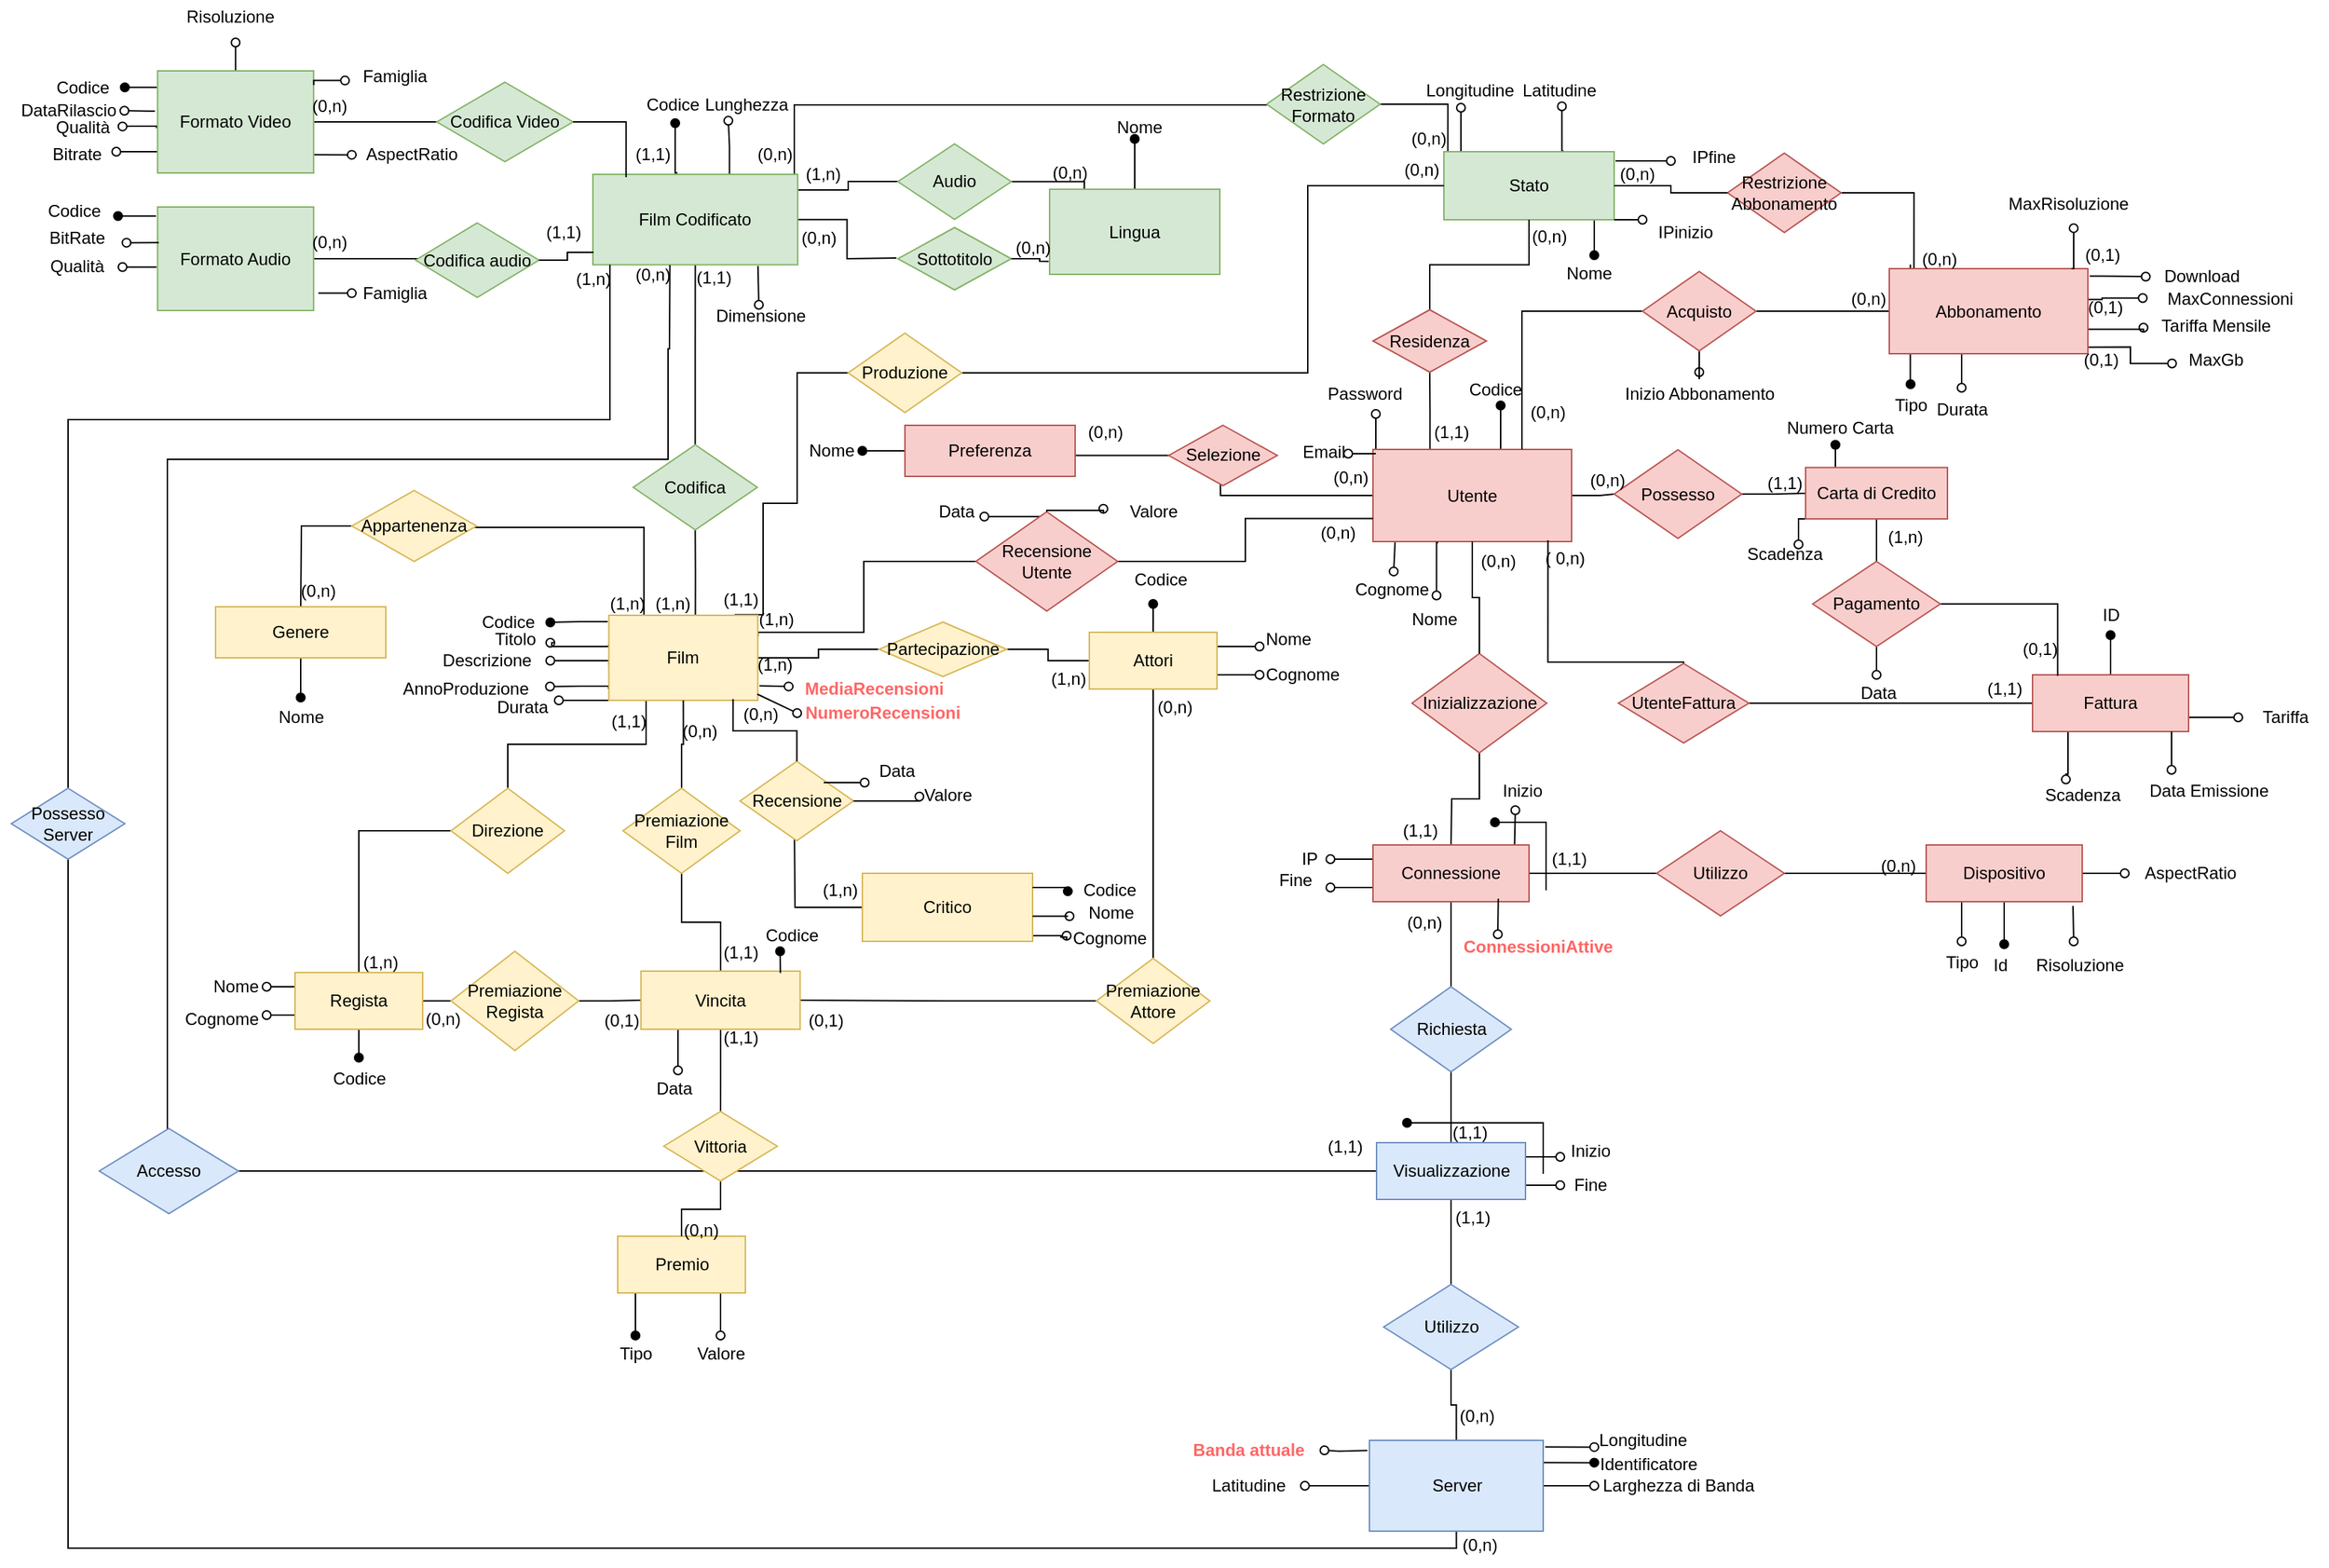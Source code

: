 <mxfile version="21.6.8" type="device">
  <diagram name="Pagina-1" id="ruED8KApXvsvsav0EOmQ">
    <mxGraphModel dx="2607" dy="1535" grid="1" gridSize="12" guides="1" tooltips="1" connect="1" arrows="0" fold="1" page="1" pageScale="1" pageWidth="1654" pageHeight="1169" math="0" shadow="0">
      <root>
        <mxCell id="0" />
        <mxCell id="1" parent="0" />
        <mxCell id="Hz8rqVoHaeQYQRgCHm7I-2" style="edgeStyle=orthogonalEdgeStyle;rounded=0;orthogonalLoop=1;jettySize=auto;html=1;endArrow=none;endFill=0;" parent="1" source="Hz8rqVoHaeQYQRgCHm7I-1" target="Hz8rqVoHaeQYQRgCHm7I-3" edge="1">
          <mxGeometry relative="1" as="geometry">
            <mxPoint x="630" y="503" as="targetPoint" />
          </mxGeometry>
        </mxCell>
        <mxCell id="CA8DIJyEQ-BG8HpjzGWb-2" style="edgeStyle=orthogonalEdgeStyle;rounded=0;orthogonalLoop=1;jettySize=auto;html=1;exitX=0.25;exitY=1;exitDx=0;exitDy=0;endArrow=none;endFill=0;" parent="1" source="Hz8rqVoHaeQYQRgCHm7I-1" target="CA8DIJyEQ-BG8HpjzGWb-3" edge="1">
          <mxGeometry relative="1" as="geometry">
            <mxPoint x="360" y="603" as="targetPoint" />
          </mxGeometry>
        </mxCell>
        <mxCell id="CA8DIJyEQ-BG8HpjzGWb-11" style="edgeStyle=orthogonalEdgeStyle;rounded=0;orthogonalLoop=1;jettySize=auto;html=1;endArrow=none;endFill=0;exitX=0.581;exitY=0.037;exitDx=0;exitDy=0;exitPerimeter=0;" parent="1" source="Hz8rqVoHaeQYQRgCHm7I-1" target="CA8DIJyEQ-BG8HpjzGWb-12" edge="1">
          <mxGeometry relative="1" as="geometry">
            <mxPoint x="482.5" y="413" as="targetPoint" />
          </mxGeometry>
        </mxCell>
        <mxCell id="CA8DIJyEQ-BG8HpjzGWb-32" value="" style="edgeStyle=orthogonalEdgeStyle;rounded=0;orthogonalLoop=1;jettySize=auto;html=1;endArrow=none;endFill=0;" parent="1" source="Hz8rqVoHaeQYQRgCHm7I-1" target="Hz8rqVoHaeQYQRgCHm7I-3" edge="1">
          <mxGeometry relative="1" as="geometry" />
        </mxCell>
        <mxCell id="CA8DIJyEQ-BG8HpjzGWb-40" style="edgeStyle=orthogonalEdgeStyle;rounded=0;orthogonalLoop=1;jettySize=auto;html=1;exitX=1;exitY=0.25;exitDx=0;exitDy=0;entryX=0;entryY=0.5;entryDx=0;entryDy=0;endArrow=none;endFill=0;" parent="1" source="Hz8rqVoHaeQYQRgCHm7I-1" target="CA8DIJyEQ-BG8HpjzGWb-42" edge="1">
          <mxGeometry relative="1" as="geometry">
            <mxPoint x="670" y="383" as="targetPoint" />
            <Array as="points">
              <mxPoint x="536" y="483" />
              <mxPoint x="611" y="483" />
              <mxPoint x="611" y="433" />
              <mxPoint x="690" y="433" />
            </Array>
          </mxGeometry>
        </mxCell>
        <mxCell id="X5VYXHr65bgpFRcitx1M-48" style="edgeStyle=orthogonalEdgeStyle;rounded=0;orthogonalLoop=1;jettySize=auto;html=1;endArrow=oval;endFill=0;entryX=1;entryY=0.078;entryDx=0;entryDy=0;entryPerimeter=0;" parent="1" target="X5VYXHr65bgpFRcitx1M-51" edge="1">
          <mxGeometry relative="1" as="geometry">
            <mxPoint x="391.25" y="491" as="targetPoint" />
            <mxPoint x="431.25" y="491.5" as="sourcePoint" />
            <Array as="points">
              <mxPoint x="431" y="493" />
              <mxPoint x="391" y="493" />
            </Array>
          </mxGeometry>
        </mxCell>
        <mxCell id="X5VYXHr65bgpFRcitx1M-50" style="edgeStyle=orthogonalEdgeStyle;rounded=0;orthogonalLoop=1;jettySize=auto;html=1;endArrow=oval;endFill=0;exitX=0.001;exitY=0.583;exitDx=0;exitDy=0;exitPerimeter=0;" parent="1" source="Hz8rqVoHaeQYQRgCHm7I-1" target="X5VYXHr65bgpFRcitx1M-51" edge="1">
          <mxGeometry relative="1" as="geometry">
            <mxPoint x="400" y="513" as="targetPoint" />
            <Array as="points">
              <mxPoint x="431" y="503" />
            </Array>
          </mxGeometry>
        </mxCell>
        <mxCell id="X5VYXHr65bgpFRcitx1M-60" style="edgeStyle=orthogonalEdgeStyle;rounded=0;orthogonalLoop=1;jettySize=auto;html=1;exitX=-0.008;exitY=0.075;exitDx=0;exitDy=0;exitPerimeter=0;endArrow=oval;endFill=1;" parent="1" source="Hz8rqVoHaeQYQRgCHm7I-1" target="X5VYXHr65bgpFRcitx1M-58" edge="1">
          <mxGeometry relative="1" as="geometry" />
        </mxCell>
        <mxCell id="X5VYXHr65bgpFRcitx1M-69" style="edgeStyle=orthogonalEdgeStyle;rounded=0;orthogonalLoop=1;jettySize=auto;html=1;exitX=0;exitY=1;exitDx=0;exitDy=0;endArrow=oval;endFill=0;" parent="1" source="Hz8rqVoHaeQYQRgCHm7I-1" edge="1">
          <mxGeometry relative="1" as="geometry">
            <mxPoint x="396" y="531" as="targetPoint" />
          </mxGeometry>
        </mxCell>
        <mxCell id="nLwUZ7-GpoZsQczw0JLD-102" style="edgeStyle=orthogonalEdgeStyle;rounded=0;orthogonalLoop=1;jettySize=auto;html=1;exitX=0.25;exitY=0;exitDx=0;exitDy=0;endArrow=none;endFill=0;" parent="1" source="Hz8rqVoHaeQYQRgCHm7I-1" edge="1">
          <mxGeometry relative="1" as="geometry">
            <mxPoint x="334" y="409" as="targetPoint" />
            <Array as="points">
              <mxPoint x="456" y="471" />
              <mxPoint x="456" y="409" />
            </Array>
          </mxGeometry>
        </mxCell>
        <mxCell id="h4UumLnZZLnhPc9n6Zi0-1" style="edgeStyle=orthogonalEdgeStyle;rounded=0;orthogonalLoop=1;jettySize=auto;html=1;exitX=0.844;exitY=-0.007;exitDx=0;exitDy=0;exitPerimeter=0;endArrow=none;endFill=0;" parent="1" source="Hz8rqVoHaeQYQRgCHm7I-1" edge="1">
          <mxGeometry relative="1" as="geometry">
            <mxPoint x="600" y="300" as="targetPoint" />
            <Array as="points">
              <mxPoint x="540" y="471" />
              <mxPoint x="540" y="392" />
              <mxPoint x="564" y="392" />
            </Array>
          </mxGeometry>
        </mxCell>
        <mxCell id="2fYasUAqJMg8RgUxBZTh-1" style="edgeStyle=orthogonalEdgeStyle;rounded=0;orthogonalLoop=1;jettySize=auto;html=1;exitX=-0.002;exitY=0.867;exitDx=0;exitDy=0;exitPerimeter=0;endArrow=oval;endFill=0;entryX=0.998;entryY=0.449;entryDx=0;entryDy=0;entryPerimeter=0;" parent="1" source="Hz8rqVoHaeQYQRgCHm7I-1" edge="1" target="2fYasUAqJMg8RgUxBZTh-4">
          <mxGeometry relative="1" as="geometry">
            <mxPoint x="384" y="528" as="targetPoint" />
            <Array as="points">
              <mxPoint x="431" y="521" />
              <mxPoint x="411" y="521" />
            </Array>
          </mxGeometry>
        </mxCell>
        <mxCell id="Hz8rqVoHaeQYQRgCHm7I-1" value="&lt;font style=&quot;font-size: 12px;&quot;&gt;Film&lt;/font&gt;" style="rounded=0;whiteSpace=wrap;html=1;fillColor=#fff2cc;strokeColor=#d6b656;" parent="1" vertex="1">
          <mxGeometry x="431.25" y="471" width="105" height="60" as="geometry" />
        </mxCell>
        <mxCell id="Hz8rqVoHaeQYQRgCHm7I-4" style="edgeStyle=orthogonalEdgeStyle;rounded=0;orthogonalLoop=1;jettySize=auto;html=1;endArrow=none;endFill=0;" parent="1" source="Hz8rqVoHaeQYQRgCHm7I-3" target="Hz8rqVoHaeQYQRgCHm7I-5" edge="1">
          <mxGeometry relative="1" as="geometry">
            <mxPoint x="830" y="503" as="targetPoint" />
          </mxGeometry>
        </mxCell>
        <mxCell id="Hz8rqVoHaeQYQRgCHm7I-3" value="Partecipazione" style="rhombus;whiteSpace=wrap;html=1;fillColor=#fff2cc;strokeColor=#d6b656;" parent="1" vertex="1">
          <mxGeometry x="621.75" y="475.75" width="90" height="38.5" as="geometry" />
        </mxCell>
        <mxCell id="Hz8rqVoHaeQYQRgCHm7I-69" style="edgeStyle=orthogonalEdgeStyle;rounded=0;orthogonalLoop=1;jettySize=auto;html=1;endArrow=none;endFill=0;" parent="1" source="Hz8rqVoHaeQYQRgCHm7I-5" target="Hz8rqVoHaeQYQRgCHm7I-70" edge="1">
          <mxGeometry relative="1" as="geometry">
            <mxPoint x="960" y="693" as="targetPoint" />
          </mxGeometry>
        </mxCell>
        <mxCell id="X5VYXHr65bgpFRcitx1M-84" style="edgeStyle=orthogonalEdgeStyle;rounded=0;orthogonalLoop=1;jettySize=auto;html=1;endArrow=oval;endFill=1;" parent="1" source="Hz8rqVoHaeQYQRgCHm7I-5" edge="1">
          <mxGeometry relative="1" as="geometry">
            <mxPoint x="815" y="463" as="targetPoint" />
          </mxGeometry>
        </mxCell>
        <mxCell id="X5VYXHr65bgpFRcitx1M-86" style="edgeStyle=orthogonalEdgeStyle;rounded=0;orthogonalLoop=1;jettySize=auto;html=1;endArrow=oval;endFill=0;exitX=1;exitY=0.25;exitDx=0;exitDy=0;" parent="1" source="Hz8rqVoHaeQYQRgCHm7I-5" edge="1">
          <mxGeometry relative="1" as="geometry">
            <mxPoint x="890" y="493" as="targetPoint" />
          </mxGeometry>
        </mxCell>
        <mxCell id="X5VYXHr65bgpFRcitx1M-88" style="edgeStyle=orthogonalEdgeStyle;rounded=0;orthogonalLoop=1;jettySize=auto;html=1;endArrow=oval;endFill=0;" parent="1" source="Hz8rqVoHaeQYQRgCHm7I-5" edge="1">
          <mxGeometry relative="1" as="geometry">
            <mxPoint x="890" y="513" as="targetPoint" />
            <Array as="points">
              <mxPoint x="890" y="513" />
              <mxPoint x="890" y="513" />
            </Array>
          </mxGeometry>
        </mxCell>
        <mxCell id="Hz8rqVoHaeQYQRgCHm7I-5" value="Attori" style="rounded=0;whiteSpace=wrap;html=1;fillColor=#fff2cc;strokeColor=#d6b656;" parent="1" vertex="1">
          <mxGeometry x="770" y="483" width="90" height="40" as="geometry" />
        </mxCell>
        <mxCell id="X5VYXHr65bgpFRcitx1M-78" style="edgeStyle=orthogonalEdgeStyle;rounded=0;orthogonalLoop=1;jettySize=auto;html=1;endArrow=oval;endFill=1;" parent="1" source="Hz8rqVoHaeQYQRgCHm7I-8" edge="1">
          <mxGeometry relative="1" as="geometry">
            <mxPoint x="450" y="979" as="targetPoint" />
            <Array as="points">
              <mxPoint x="450" y="969" />
              <mxPoint x="450" y="969" />
            </Array>
          </mxGeometry>
        </mxCell>
        <mxCell id="X5VYXHr65bgpFRcitx1M-80" style="edgeStyle=orthogonalEdgeStyle;rounded=0;orthogonalLoop=1;jettySize=auto;html=1;endArrow=oval;endFill=0;" parent="1" source="Hz8rqVoHaeQYQRgCHm7I-8" edge="1">
          <mxGeometry relative="1" as="geometry">
            <mxPoint x="510" y="979" as="targetPoint" />
            <Array as="points">
              <mxPoint x="510" y="979" />
              <mxPoint x="510" y="979" />
            </Array>
          </mxGeometry>
        </mxCell>
        <mxCell id="Hz8rqVoHaeQYQRgCHm7I-8" value="Premio" style="rounded=0;whiteSpace=wrap;html=1;fillColor=#fff2cc;strokeColor=#d6b656;" parent="1" vertex="1">
          <mxGeometry x="437.5" y="909" width="90" height="40" as="geometry" />
        </mxCell>
        <mxCell id="CA8DIJyEQ-BG8HpjzGWb-9" style="edgeStyle=orthogonalEdgeStyle;rounded=0;orthogonalLoop=1;jettySize=auto;html=1;entryX=0.5;entryY=1;entryDx=0;entryDy=0;endArrow=none;endFill=0;" parent="1" source="Hz8rqVoHaeQYQRgCHm7I-55" target="Hz8rqVoHaeQYQRgCHm7I-1" edge="1">
          <mxGeometry relative="1" as="geometry">
            <mxPoint x="480" y="513" as="targetPoint" />
          </mxGeometry>
        </mxCell>
        <mxCell id="La2jYohBh1R5JBpSJuED-4" style="edgeStyle=orthogonalEdgeStyle;rounded=0;orthogonalLoop=1;jettySize=auto;html=1;endArrow=none;endFill=0;" parent="1" source="Hz8rqVoHaeQYQRgCHm7I-55" target="La2jYohBh1R5JBpSJuED-1" edge="1">
          <mxGeometry relative="1" as="geometry" />
        </mxCell>
        <mxCell id="Hz8rqVoHaeQYQRgCHm7I-55" value="Premiazione Film" style="rhombus;whiteSpace=wrap;html=1;fillColor=#fff2cc;strokeColor=#d6b656;" parent="1" vertex="1">
          <mxGeometry x="441.25" y="593" width="82.5" height="60" as="geometry" />
        </mxCell>
        <mxCell id="La2jYohBh1R5JBpSJuED-2" style="edgeStyle=orthogonalEdgeStyle;rounded=0;orthogonalLoop=1;jettySize=auto;html=1;endArrow=none;endFill=0;" parent="1" source="Hz8rqVoHaeQYQRgCHm7I-70" target="La2jYohBh1R5JBpSJuED-1" edge="1">
          <mxGeometry relative="1" as="geometry" />
        </mxCell>
        <mxCell id="Hz8rqVoHaeQYQRgCHm7I-70" value="Premiazione Attore" style="rhombus;whiteSpace=wrap;html=1;fillColor=#fff2cc;strokeColor=#d6b656;" parent="1" vertex="1">
          <mxGeometry x="775" y="713" width="80" height="60" as="geometry" />
        </mxCell>
        <mxCell id="CA8DIJyEQ-BG8HpjzGWb-4" style="edgeStyle=orthogonalEdgeStyle;rounded=0;orthogonalLoop=1;jettySize=auto;html=1;endArrow=none;endFill=0;" parent="1" source="CA8DIJyEQ-BG8HpjzGWb-3" target="CA8DIJyEQ-BG8HpjzGWb-5" edge="1">
          <mxGeometry relative="1" as="geometry">
            <mxPoint x="360" y="703" as="targetPoint" />
          </mxGeometry>
        </mxCell>
        <mxCell id="CA8DIJyEQ-BG8HpjzGWb-3" value="Direzione" style="rhombus;whiteSpace=wrap;html=1;fillColor=#fff2cc;strokeColor=#d6b656;" parent="1" vertex="1">
          <mxGeometry x="320" y="593" width="80" height="60" as="geometry" />
        </mxCell>
        <mxCell id="CA8DIJyEQ-BG8HpjzGWb-6" style="edgeStyle=orthogonalEdgeStyle;rounded=0;orthogonalLoop=1;jettySize=auto;html=1;endArrow=none;endFill=0;" parent="1" source="CA8DIJyEQ-BG8HpjzGWb-5" target="CA8DIJyEQ-BG8HpjzGWb-7" edge="1">
          <mxGeometry relative="1" as="geometry">
            <mxPoint x="360" y="743" as="targetPoint" />
          </mxGeometry>
        </mxCell>
        <mxCell id="X5VYXHr65bgpFRcitx1M-82" style="edgeStyle=orthogonalEdgeStyle;rounded=0;orthogonalLoop=1;jettySize=auto;html=1;endArrow=oval;endFill=1;" parent="1" source="CA8DIJyEQ-BG8HpjzGWb-5" edge="1">
          <mxGeometry relative="1" as="geometry">
            <mxPoint x="255" y="783" as="targetPoint" />
          </mxGeometry>
        </mxCell>
        <mxCell id="X5VYXHr65bgpFRcitx1M-91" style="edgeStyle=orthogonalEdgeStyle;rounded=0;orthogonalLoop=1;jettySize=auto;html=1;endArrow=oval;endFill=0;exitX=0;exitY=0.75;exitDx=0;exitDy=0;" parent="1" source="CA8DIJyEQ-BG8HpjzGWb-5" edge="1">
          <mxGeometry relative="1" as="geometry">
            <mxPoint x="190" y="753" as="targetPoint" />
            <Array as="points" />
          </mxGeometry>
        </mxCell>
        <mxCell id="X5VYXHr65bgpFRcitx1M-92" style="edgeStyle=orthogonalEdgeStyle;rounded=0;orthogonalLoop=1;jettySize=auto;html=1;exitX=0;exitY=0.25;exitDx=0;exitDy=0;endArrow=oval;endFill=0;" parent="1" source="CA8DIJyEQ-BG8HpjzGWb-5" edge="1">
          <mxGeometry relative="1" as="geometry">
            <mxPoint x="190" y="733" as="targetPoint" />
            <Array as="points">
              <mxPoint x="190" y="733" />
              <mxPoint x="190" y="733" />
            </Array>
          </mxGeometry>
        </mxCell>
        <mxCell id="CA8DIJyEQ-BG8HpjzGWb-5" value="Regista" style="rounded=0;whiteSpace=wrap;html=1;fillColor=#fff2cc;strokeColor=#d6b656;" parent="1" vertex="1">
          <mxGeometry x="210" y="723" width="90" height="40" as="geometry" />
        </mxCell>
        <mxCell id="La2jYohBh1R5JBpSJuED-3" style="edgeStyle=orthogonalEdgeStyle;rounded=0;orthogonalLoop=1;jettySize=auto;html=1;entryX=0;entryY=0.5;entryDx=0;entryDy=0;endArrow=none;endFill=0;" parent="1" source="CA8DIJyEQ-BG8HpjzGWb-7" target="La2jYohBh1R5JBpSJuED-1" edge="1">
          <mxGeometry relative="1" as="geometry" />
        </mxCell>
        <mxCell id="CA8DIJyEQ-BG8HpjzGWb-7" value="Premiazione Regista" style="rhombus;whiteSpace=wrap;html=1;fillColor=#fff2cc;strokeColor=#d6b656;" parent="1" vertex="1">
          <mxGeometry x="320" y="708" width="90" height="70" as="geometry" />
        </mxCell>
        <mxCell id="CA8DIJyEQ-BG8HpjzGWb-13" style="edgeStyle=orthogonalEdgeStyle;rounded=0;orthogonalLoop=1;jettySize=auto;html=1;endArrow=none;endFill=0;" parent="1" source="CA8DIJyEQ-BG8HpjzGWb-12" target="CA8DIJyEQ-BG8HpjzGWb-14" edge="1">
          <mxGeometry relative="1" as="geometry">
            <mxPoint x="483.75" y="303" as="targetPoint" />
          </mxGeometry>
        </mxCell>
        <mxCell id="CA8DIJyEQ-BG8HpjzGWb-12" value="Codifica" style="rhombus;whiteSpace=wrap;html=1;fillColor=#d5e8d4;strokeColor=#82b366;" parent="1" vertex="1">
          <mxGeometry x="448.44" y="350.75" width="87.5" height="60" as="geometry" />
        </mxCell>
        <mxCell id="nLwUZ7-GpoZsQczw0JLD-43" style="edgeStyle=orthogonalEdgeStyle;rounded=0;orthogonalLoop=1;jettySize=auto;html=1;endArrow=oval;endFill=1;exitX=0.413;exitY=-0.018;exitDx=0;exitDy=0;exitPerimeter=0;entryX=0.538;entryY=1.056;entryDx=0;entryDy=0;entryPerimeter=0;" parent="1" source="CA8DIJyEQ-BG8HpjzGWb-14" target="nLwUZ7-GpoZsQczw0JLD-44" edge="1">
          <mxGeometry relative="1" as="geometry">
            <mxPoint x="492.19" y="123" as="targetPoint" />
          </mxGeometry>
        </mxCell>
        <mxCell id="nLwUZ7-GpoZsQczw0JLD-45" style="edgeStyle=orthogonalEdgeStyle;rounded=0;orthogonalLoop=1;jettySize=auto;html=1;exitX=0.667;exitY=0.034;exitDx=0;exitDy=0;exitPerimeter=0;endArrow=oval;endFill=0;entryX=0.357;entryY=0.986;entryDx=0;entryDy=0;entryPerimeter=0;" parent="1" source="CA8DIJyEQ-BG8HpjzGWb-14" target="nLwUZ7-GpoZsQczw0JLD-46" edge="1">
          <mxGeometry relative="1" as="geometry">
            <mxPoint x="538" y="123" as="targetPoint" />
          </mxGeometry>
        </mxCell>
        <mxCell id="nLwUZ7-GpoZsQczw0JLD-47" style="edgeStyle=orthogonalEdgeStyle;rounded=0;orthogonalLoop=1;jettySize=auto;html=1;exitX=0.806;exitY=1.014;exitDx=0;exitDy=0;exitPerimeter=0;endArrow=oval;endFill=0;" parent="1" source="CA8DIJyEQ-BG8HpjzGWb-14" edge="1">
          <mxGeometry relative="1" as="geometry">
            <mxPoint x="537" y="252" as="targetPoint" />
          </mxGeometry>
        </mxCell>
        <mxCell id="nLwUZ7-GpoZsQczw0JLD-50" style="edgeStyle=orthogonalEdgeStyle;rounded=0;orthogonalLoop=1;jettySize=auto;html=1;endArrow=none;endFill=0;" parent="1" source="CA8DIJyEQ-BG8HpjzGWb-14" target="nLwUZ7-GpoZsQczw0JLD-51" edge="1">
          <mxGeometry relative="1" as="geometry">
            <mxPoint x="622" y="171.0" as="targetPoint" />
            <Array as="points">
              <mxPoint x="600" y="171" />
              <mxPoint x="600" y="165" />
            </Array>
          </mxGeometry>
        </mxCell>
        <mxCell id="nLwUZ7-GpoZsQczw0JLD-52" style="edgeStyle=orthogonalEdgeStyle;rounded=0;orthogonalLoop=1;jettySize=auto;html=1;endArrow=none;endFill=0;" parent="1" source="CA8DIJyEQ-BG8HpjzGWb-14" edge="1">
          <mxGeometry relative="1" as="geometry">
            <mxPoint x="634" y="219" as="targetPoint" />
          </mxGeometry>
        </mxCell>
        <mxCell id="nLwUZ7-GpoZsQczw0JLD-135" style="edgeStyle=orthogonalEdgeStyle;rounded=0;orthogonalLoop=1;jettySize=auto;html=1;exitX=0.893;exitY=0;exitDx=0;exitDy=0;exitPerimeter=0;endArrow=none;endFill=0;" parent="1" source="CA8DIJyEQ-BG8HpjzGWb-14" edge="1">
          <mxGeometry relative="1" as="geometry">
            <mxPoint x="898" y="111" as="targetPoint" />
            <Array as="points">
              <mxPoint x="562" y="160" />
              <mxPoint x="562" y="111" />
            </Array>
          </mxGeometry>
        </mxCell>
        <mxCell id="CA8DIJyEQ-BG8HpjzGWb-14" value="Film Codificato" style="rounded=0;whiteSpace=wrap;html=1;fillColor=#d5e8d4;strokeColor=#82b366;" parent="1" vertex="1">
          <mxGeometry x="420" y="160" width="144.38" height="63.75" as="geometry" />
        </mxCell>
        <mxCell id="nLwUZ7-GpoZsQczw0JLD-4" style="edgeStyle=orthogonalEdgeStyle;rounded=0;orthogonalLoop=1;jettySize=auto;html=1;endArrow=none;endFill=0;" parent="1" source="CA8DIJyEQ-BG8HpjzGWb-15" edge="1">
          <mxGeometry relative="1" as="geometry">
            <mxPoint x="298" y="219.5" as="targetPoint" />
          </mxGeometry>
        </mxCell>
        <mxCell id="nLwUZ7-GpoZsQczw0JLD-26" style="edgeStyle=orthogonalEdgeStyle;rounded=0;orthogonalLoop=1;jettySize=auto;html=1;exitX=-0.01;exitY=0.088;exitDx=0;exitDy=0;exitPerimeter=0;entryX=1.02;entryY=0.598;entryDx=0;entryDy=0;entryPerimeter=0;endArrow=oval;endFill=1;" parent="1" source="CA8DIJyEQ-BG8HpjzGWb-15" target="nLwUZ7-GpoZsQczw0JLD-27" edge="1">
          <mxGeometry relative="1" as="geometry">
            <mxPoint x="94" y="189" as="targetPoint" />
          </mxGeometry>
        </mxCell>
        <mxCell id="nLwUZ7-GpoZsQczw0JLD-40" style="edgeStyle=orthogonalEdgeStyle;rounded=0;orthogonalLoop=1;jettySize=auto;html=1;exitX=1.03;exitY=0.833;exitDx=0;exitDy=0;exitPerimeter=0;endArrow=oval;endFill=0;" parent="1" source="CA8DIJyEQ-BG8HpjzGWb-15" edge="1">
          <mxGeometry relative="1" as="geometry">
            <mxPoint x="250" y="243" as="targetPoint" />
          </mxGeometry>
        </mxCell>
        <mxCell id="CA8DIJyEQ-BG8HpjzGWb-15" value="Formato Audio" style="rounded=0;whiteSpace=wrap;html=1;fillColor=#d5e8d4;strokeColor=#82b366;" parent="1" vertex="1">
          <mxGeometry x="113.12" y="183" width="110" height="73" as="geometry" />
        </mxCell>
        <mxCell id="nLwUZ7-GpoZsQczw0JLD-1" style="edgeStyle=orthogonalEdgeStyle;rounded=0;orthogonalLoop=1;jettySize=auto;html=1;endArrow=none;endFill=0;" parent="1" source="CA8DIJyEQ-BG8HpjzGWb-22" edge="1">
          <mxGeometry relative="1" as="geometry">
            <mxPoint x="310" y="123" as="targetPoint" />
          </mxGeometry>
        </mxCell>
        <mxCell id="nLwUZ7-GpoZsQczw0JLD-13" value="" style="edgeStyle=orthogonalEdgeStyle;rounded=0;orthogonalLoop=1;jettySize=auto;html=1;exitX=-0.004;exitY=0.161;exitDx=0;exitDy=0;exitPerimeter=0;endArrow=oval;endFill=1;" parent="1" source="CA8DIJyEQ-BG8HpjzGWb-22" target="nLwUZ7-GpoZsQczw0JLD-12" edge="1">
          <mxGeometry relative="1" as="geometry">
            <mxPoint x="106" y="99" as="sourcePoint" />
            <Array as="points">
              <mxPoint x="106" y="99" />
              <mxPoint x="106" y="99" />
            </Array>
          </mxGeometry>
        </mxCell>
        <mxCell id="nLwUZ7-GpoZsQczw0JLD-14" style="edgeStyle=orthogonalEdgeStyle;rounded=0;orthogonalLoop=1;jettySize=auto;html=1;entryX=0.973;entryY=0.488;entryDx=0;entryDy=0;entryPerimeter=0;exitX=-0.007;exitY=0.561;exitDx=0;exitDy=0;exitPerimeter=0;endArrow=oval;endFill=0;" parent="1" source="CA8DIJyEQ-BG8HpjzGWb-22" target="nLwUZ7-GpoZsQczw0JLD-16" edge="1">
          <mxGeometry relative="1" as="geometry">
            <mxPoint x="94" y="123" as="targetPoint" />
            <Array as="points">
              <mxPoint x="112" y="126" />
              <mxPoint x="94" y="126" />
            </Array>
          </mxGeometry>
        </mxCell>
        <mxCell id="nLwUZ7-GpoZsQczw0JLD-17" style="edgeStyle=orthogonalEdgeStyle;rounded=0;orthogonalLoop=1;jettySize=auto;html=1;entryX=1.044;entryY=0.504;entryDx=0;entryDy=0;entryPerimeter=0;exitX=-0.017;exitY=0.394;exitDx=0;exitDy=0;exitPerimeter=0;endArrow=oval;endFill=0;" parent="1" source="CA8DIJyEQ-BG8HpjzGWb-22" edge="1">
          <mxGeometry relative="1" as="geometry">
            <mxPoint x="89.696" y="115.096" as="targetPoint" />
            <Array as="points">
              <mxPoint x="107" y="115" />
            </Array>
          </mxGeometry>
        </mxCell>
        <mxCell id="nLwUZ7-GpoZsQczw0JLD-21" style="edgeStyle=orthogonalEdgeStyle;rounded=0;orthogonalLoop=1;jettySize=auto;html=1;exitX=0.997;exitY=0.822;exitDx=0;exitDy=0;exitPerimeter=0;endArrow=oval;endFill=0;" parent="1" source="CA8DIJyEQ-BG8HpjzGWb-22" edge="1">
          <mxGeometry relative="1" as="geometry">
            <mxPoint x="250" y="147" as="targetPoint" />
          </mxGeometry>
        </mxCell>
        <mxCell id="1RV6FaYA8MGQ1uC4E3W5-2" style="edgeStyle=orthogonalEdgeStyle;rounded=0;orthogonalLoop=1;jettySize=auto;html=1;endArrow=oval;endFill=0;" parent="1" source="CA8DIJyEQ-BG8HpjzGWb-22" edge="1">
          <mxGeometry relative="1" as="geometry">
            <mxPoint x="168.12" y="67" as="targetPoint" />
          </mxGeometry>
        </mxCell>
        <mxCell id="a854-WspByhzPtaYvcBd-5" style="edgeStyle=orthogonalEdgeStyle;rounded=0;orthogonalLoop=1;jettySize=auto;html=1;exitX=-0.001;exitY=0.792;exitDx=0;exitDy=0;exitPerimeter=0;endArrow=oval;endFill=0;" parent="1" source="CA8DIJyEQ-BG8HpjzGWb-22" edge="1">
          <mxGeometry relative="1" as="geometry">
            <mxPoint x="84" y="144" as="targetPoint" />
          </mxGeometry>
        </mxCell>
        <mxCell id="CA8DIJyEQ-BG8HpjzGWb-22" value="Formato Video" style="rounded=0;whiteSpace=wrap;html=1;fillColor=#d5e8d4;strokeColor=#82b366;" parent="1" vertex="1">
          <mxGeometry x="113.12" y="87" width="110" height="72" as="geometry" />
        </mxCell>
        <mxCell id="CA8DIJyEQ-BG8HpjzGWb-48" style="edgeStyle=orthogonalEdgeStyle;rounded=0;orthogonalLoop=1;jettySize=auto;html=1;endArrow=none;endFill=0;" parent="1" source="CA8DIJyEQ-BG8HpjzGWb-37" target="CA8DIJyEQ-BG8HpjzGWb-49" edge="1">
          <mxGeometry relative="1" as="geometry">
            <mxPoint x="1160" y="398" as="targetPoint" />
          </mxGeometry>
        </mxCell>
        <mxCell id="X5VYXHr65bgpFRcitx1M-98" style="edgeStyle=orthogonalEdgeStyle;rounded=0;orthogonalLoop=1;jettySize=auto;html=1;exitX=0.658;exitY=0.013;exitDx=0;exitDy=0;exitPerimeter=0;endArrow=oval;endFill=1;" parent="1" source="CA8DIJyEQ-BG8HpjzGWb-37" edge="1">
          <mxGeometry relative="1" as="geometry">
            <mxPoint x="1060" y="323" as="targetPoint" />
            <Array as="points">
              <mxPoint x="1060" y="354" />
              <mxPoint x="1060" y="323" />
            </Array>
          </mxGeometry>
        </mxCell>
        <mxCell id="TzTqIZtNaXJvueZtooWY-65" style="edgeStyle=orthogonalEdgeStyle;rounded=0;orthogonalLoop=1;jettySize=auto;html=1;entryX=0.5;entryY=0;entryDx=0;entryDy=0;endArrow=none;endFill=0;" parent="1" source="CA8DIJyEQ-BG8HpjzGWb-51" target="CA8DIJyEQ-BG8HpjzGWb-57" edge="1">
          <mxGeometry relative="1" as="geometry">
            <mxPoint x="1280" y="533" as="targetPoint" />
          </mxGeometry>
        </mxCell>
        <mxCell id="nLwUZ7-GpoZsQczw0JLD-162" style="edgeStyle=orthogonalEdgeStyle;rounded=0;orthogonalLoop=1;jettySize=auto;html=1;" parent="1" source="CA8DIJyEQ-BG8HpjzGWb-37" edge="1">
          <mxGeometry relative="1" as="geometry">
            <mxPoint x="862" y="349" as="targetPoint" />
          </mxGeometry>
        </mxCell>
        <mxCell id="CHpEICkRL-nOFaAy0Jc8-3" style="edgeStyle=orthogonalEdgeStyle;rounded=0;orthogonalLoop=1;jettySize=auto;html=1;endArrow=oval;endFill=0;exitX=0;exitY=0;exitDx=0;exitDy=0;" parent="1" source="CA8DIJyEQ-BG8HpjzGWb-37" edge="1">
          <mxGeometry relative="1" as="geometry">
            <mxPoint x="984" y="353" as="sourcePoint" />
            <mxPoint x="972" y="329" as="targetPoint" />
          </mxGeometry>
        </mxCell>
        <mxCell id="CHpEICkRL-nOFaAy0Jc8-6" style="edgeStyle=orthogonalEdgeStyle;rounded=0;orthogonalLoop=1;jettySize=auto;html=1;entryX=0.526;entryY=0.069;entryDx=0;entryDy=0;entryPerimeter=0;exitX=0.111;exitY=1.009;exitDx=0;exitDy=0;exitPerimeter=0;endArrow=oval;endFill=0;" parent="1" source="CA8DIJyEQ-BG8HpjzGWb-37" target="X5VYXHr65bgpFRcitx1M-107" edge="1">
          <mxGeometry relative="1" as="geometry" />
        </mxCell>
        <mxCell id="bv49dqIHhwxNIkvWS3FY-11" style="edgeStyle=orthogonalEdgeStyle;rounded=0;orthogonalLoop=1;jettySize=auto;html=1;exitX=0.287;exitY=0.044;exitDx=0;exitDy=0;exitPerimeter=0;endArrow=none;endFill=0;" parent="1" source="CA8DIJyEQ-BG8HpjzGWb-37" edge="1">
          <mxGeometry relative="1" as="geometry">
            <mxPoint x="1010" y="300" as="targetPoint" />
          </mxGeometry>
        </mxCell>
        <mxCell id="CA8DIJyEQ-BG8HpjzGWb-37" value="Utente" style="rounded=0;whiteSpace=wrap;html=1;fillColor=#f8cecc;strokeColor=#b85450;" parent="1" vertex="1">
          <mxGeometry x="970" y="354" width="140" height="65" as="geometry" />
        </mxCell>
        <mxCell id="CA8DIJyEQ-BG8HpjzGWb-43" style="edgeStyle=orthogonalEdgeStyle;rounded=0;orthogonalLoop=1;jettySize=auto;html=1;endArrow=none;endFill=0;entryX=0;entryY=0.75;entryDx=0;entryDy=0;" parent="1" source="CA8DIJyEQ-BG8HpjzGWb-42" target="CA8DIJyEQ-BG8HpjzGWb-37" edge="1">
          <mxGeometry relative="1" as="geometry" />
        </mxCell>
        <mxCell id="Thu5VVuTW2hiQ9AMxA9K-6" style="edgeStyle=orthogonalEdgeStyle;rounded=0;orthogonalLoop=1;jettySize=auto;html=1;exitX=0.454;exitY=0.049;exitDx=0;exitDy=0;exitPerimeter=0;endArrow=oval;endFill=0;" parent="1" source="CA8DIJyEQ-BG8HpjzGWb-42" edge="1">
          <mxGeometry relative="1" as="geometry">
            <mxPoint x="696" y="401" as="targetPoint" />
          </mxGeometry>
        </mxCell>
        <mxCell id="CA8DIJyEQ-BG8HpjzGWb-42" value="Recensione Utente" style="rhombus;whiteSpace=wrap;html=1;fillColor=#f8cecc;strokeColor=#b85450;" parent="1" vertex="1">
          <mxGeometry x="690" y="398" width="100" height="70" as="geometry" />
        </mxCell>
        <mxCell id="CA8DIJyEQ-BG8HpjzGWb-45" style="edgeStyle=orthogonalEdgeStyle;rounded=0;orthogonalLoop=1;jettySize=auto;html=1;endArrow=none;endFill=0;" parent="1" source="CA8DIJyEQ-BG8HpjzGWb-44" target="CA8DIJyEQ-BG8HpjzGWb-46" edge="1">
          <mxGeometry relative="1" as="geometry">
            <mxPoint x="1280" y="313" as="targetPoint" />
          </mxGeometry>
        </mxCell>
        <mxCell id="TzTqIZtNaXJvueZtooWY-18" style="edgeStyle=orthogonalEdgeStyle;rounded=0;orthogonalLoop=1;jettySize=auto;html=1;endArrow=oval;endFill=0;exitX=1.009;exitY=0.087;exitDx=0;exitDy=0;exitPerimeter=0;entryX=0.01;entryY=0.52;entryDx=0;entryDy=0;entryPerimeter=0;" parent="1" source="CA8DIJyEQ-BG8HpjzGWb-44" target="TzTqIZtNaXJvueZtooWY-19" edge="1">
          <mxGeometry relative="1" as="geometry">
            <mxPoint x="1484" y="256.5" as="targetPoint" />
            <Array as="points">
              <mxPoint x="1484" y="231.5" />
              <mxPoint x="1515" y="232.5" />
            </Array>
          </mxGeometry>
        </mxCell>
        <mxCell id="TzTqIZtNaXJvueZtooWY-21" style="edgeStyle=orthogonalEdgeStyle;rounded=0;orthogonalLoop=1;jettySize=auto;html=1;endArrow=oval;endFill=0;entryX=-0.011;entryY=0.48;entryDx=0;entryDy=0;entryPerimeter=0;" parent="1" target="TzTqIZtNaXJvueZtooWY-22" edge="1">
          <mxGeometry relative="1" as="geometry">
            <mxPoint x="1564" y="246.25" as="targetPoint" />
            <mxPoint x="1474" y="248.25" as="sourcePoint" />
            <Array as="points">
              <mxPoint x="1484" y="248.5" />
            </Array>
          </mxGeometry>
        </mxCell>
        <mxCell id="TzTqIZtNaXJvueZtooWY-26" style="edgeStyle=orthogonalEdgeStyle;rounded=0;orthogonalLoop=1;jettySize=auto;html=1;exitX=1.004;exitY=0.922;exitDx=0;exitDy=0;exitPerimeter=0;endArrow=oval;endFill=0;entryX=-0.011;entryY=0.6;entryDx=0;entryDy=0;entryPerimeter=0;" parent="1" source="CA8DIJyEQ-BG8HpjzGWb-44" target="TzTqIZtNaXJvueZtooWY-27" edge="1">
          <mxGeometry relative="1" as="geometry">
            <mxPoint x="1444" y="216.5" as="targetPoint" />
          </mxGeometry>
        </mxCell>
        <mxCell id="TzTqIZtNaXJvueZtooWY-38" style="edgeStyle=orthogonalEdgeStyle;rounded=0;orthogonalLoop=1;jettySize=auto;html=1;exitX=0.106;exitY=-0.047;exitDx=0;exitDy=0;exitPerimeter=0;endArrow=oval;endFill=1;" parent="1" source="CA8DIJyEQ-BG8HpjzGWb-44" target="TzTqIZtNaXJvueZtooWY-14" edge="1">
          <mxGeometry relative="1" as="geometry" />
        </mxCell>
        <mxCell id="TzTqIZtNaXJvueZtooWY-40" style="edgeStyle=orthogonalEdgeStyle;rounded=0;orthogonalLoop=1;jettySize=auto;html=1;endArrow=oval;endFill=0;" parent="1" target="TzTqIZtNaXJvueZtooWY-41" edge="1">
          <mxGeometry relative="1" as="geometry">
            <mxPoint x="1433.75" y="206.5" as="targetPoint" />
            <mxPoint x="1433.75" y="226.5" as="sourcePoint" />
          </mxGeometry>
        </mxCell>
        <mxCell id="TzTqIZtNaXJvueZtooWY-45" style="edgeStyle=orthogonalEdgeStyle;rounded=0;orthogonalLoop=1;jettySize=auto;html=1;exitX=0.991;exitY=0.713;exitDx=0;exitDy=0;exitPerimeter=0;endArrow=oval;endFill=0;entryX=-0.008;entryY=0.553;entryDx=0;entryDy=0;entryPerimeter=0;" parent="1" source="CA8DIJyEQ-BG8HpjzGWb-44" target="TzTqIZtNaXJvueZtooWY-47" edge="1">
          <mxGeometry relative="1" as="geometry">
            <mxPoint x="1514" y="276.5" as="targetPoint" />
            <Array as="points">
              <mxPoint x="1513" y="269.5" />
            </Array>
          </mxGeometry>
        </mxCell>
        <mxCell id="nLwUZ7-GpoZsQczw0JLD-174" style="edgeStyle=orthogonalEdgeStyle;rounded=0;orthogonalLoop=1;jettySize=auto;html=1;exitX=0.124;exitY=0.015;exitDx=0;exitDy=0;exitPerimeter=0;entryX=1;entryY=0.5;entryDx=0;entryDy=0;endArrow=none;endFill=0;" parent="1" source="CA8DIJyEQ-BG8HpjzGWb-44" target="nLwUZ7-GpoZsQczw0JLD-175" edge="1">
          <mxGeometry relative="1" as="geometry">
            <mxPoint x="1306" y="169" as="targetPoint" />
            <mxPoint x="1354" y="193" as="sourcePoint" />
          </mxGeometry>
        </mxCell>
        <mxCell id="CA8DIJyEQ-BG8HpjzGWb-44" value="Abbonamento" style="rounded=0;whiteSpace=wrap;html=1;fillColor=#f8cecc;strokeColor=#b85450;" parent="1" vertex="1">
          <mxGeometry x="1334" y="226.5" width="140" height="60" as="geometry" />
        </mxCell>
        <mxCell id="CA8DIJyEQ-BG8HpjzGWb-47" style="edgeStyle=orthogonalEdgeStyle;rounded=0;orthogonalLoop=1;jettySize=auto;html=1;entryX=0.75;entryY=0;entryDx=0;entryDy=0;endArrow=none;endFill=0;" parent="1" source="CA8DIJyEQ-BG8HpjzGWb-46" target="CA8DIJyEQ-BG8HpjzGWb-37" edge="1">
          <mxGeometry relative="1" as="geometry" />
        </mxCell>
        <mxCell id="TzTqIZtNaXJvueZtooWY-61" style="edgeStyle=orthogonalEdgeStyle;rounded=0;orthogonalLoop=1;jettySize=auto;html=1;endArrow=oval;endFill=0;" parent="1" source="CA8DIJyEQ-BG8HpjzGWb-46" target="TzTqIZtNaXJvueZtooWY-62" edge="1">
          <mxGeometry relative="1" as="geometry">
            <mxPoint x="1280" y="253" as="targetPoint" />
          </mxGeometry>
        </mxCell>
        <mxCell id="CA8DIJyEQ-BG8HpjzGWb-46" value="Acquisto" style="rhombus;whiteSpace=wrap;html=1;fillColor=#f8cecc;strokeColor=#b85450;" parent="1" vertex="1">
          <mxGeometry x="1160" y="228.5" width="80" height="56" as="geometry" />
        </mxCell>
        <mxCell id="CA8DIJyEQ-BG8HpjzGWb-50" style="edgeStyle=orthogonalEdgeStyle;rounded=0;orthogonalLoop=1;jettySize=auto;html=1;endArrow=none;endFill=0;" parent="1" source="CA8DIJyEQ-BG8HpjzGWb-49" target="CA8DIJyEQ-BG8HpjzGWb-51" edge="1">
          <mxGeometry relative="1" as="geometry">
            <mxPoint x="1280" y="398" as="targetPoint" />
          </mxGeometry>
        </mxCell>
        <mxCell id="CA8DIJyEQ-BG8HpjzGWb-49" value="Possesso" style="rhombus;whiteSpace=wrap;html=1;fillColor=#f8cecc;strokeColor=#b85450;" parent="1" vertex="1">
          <mxGeometry x="1140" y="354.25" width="90" height="62.5" as="geometry" />
        </mxCell>
        <mxCell id="twbjdaluW3R16mWwh6AZ-12" style="edgeStyle=orthogonalEdgeStyle;rounded=0;orthogonalLoop=1;jettySize=auto;html=1;exitX=0.195;exitY=0.172;exitDx=0;exitDy=0;exitPerimeter=0;endArrow=oval;endFill=1;" parent="1" source="CA8DIJyEQ-BG8HpjzGWb-51" target="twbjdaluW3R16mWwh6AZ-10" edge="1">
          <mxGeometry relative="1" as="geometry">
            <mxPoint x="1294" y="361" as="sourcePoint" />
            <Array as="points">
              <mxPoint x="1296" y="373" />
            </Array>
          </mxGeometry>
        </mxCell>
        <mxCell id="twbjdaluW3R16mWwh6AZ-13" style="edgeStyle=orthogonalEdgeStyle;rounded=0;orthogonalLoop=1;jettySize=auto;html=1;endArrow=oval;endFill=0;entryX=0.619;entryY=0.208;entryDx=0;entryDy=0;entryPerimeter=0;exitX=0;exitY=1;exitDx=0;exitDy=0;" parent="1" source="CA8DIJyEQ-BG8HpjzGWb-51" target="twbjdaluW3R16mWwh6AZ-14" edge="1">
          <mxGeometry relative="1" as="geometry">
            <mxPoint x="1411" y="370.67" as="targetPoint" />
            <mxPoint x="1375" y="370.67" as="sourcePoint" />
          </mxGeometry>
        </mxCell>
        <mxCell id="CA8DIJyEQ-BG8HpjzGWb-51" value="Carta di Credito" style="rounded=0;whiteSpace=wrap;html=1;fillColor=#f8cecc;strokeColor=#b85450;" parent="1" vertex="1">
          <mxGeometry x="1275" y="366.75" width="100" height="36.25" as="geometry" />
        </mxCell>
        <mxCell id="TzTqIZtNaXJvueZtooWY-55" style="edgeStyle=orthogonalEdgeStyle;rounded=0;orthogonalLoop=1;jettySize=auto;html=1;endArrow=oval;endFill=0;" parent="1" source="CA8DIJyEQ-BG8HpjzGWb-55" edge="1">
          <mxGeometry relative="1" as="geometry">
            <mxPoint x="1580" y="543" as="targetPoint" />
            <Array as="points">
              <mxPoint x="1570" y="543" />
              <mxPoint x="1570" y="543" />
            </Array>
          </mxGeometry>
        </mxCell>
        <mxCell id="TzTqIZtNaXJvueZtooWY-66" style="edgeStyle=orthogonalEdgeStyle;rounded=0;orthogonalLoop=1;jettySize=auto;html=1;endArrow=oval;endFill=0;entryX=0.363;entryY=0.033;entryDx=0;entryDy=0;entryPerimeter=0;" parent="1" source="CA8DIJyEQ-BG8HpjzGWb-55" target="TzTqIZtNaXJvueZtooWY-67" edge="1">
          <mxGeometry relative="1" as="geometry">
            <mxPoint x="1490" y="583" as="targetPoint" />
            <Array as="points">
              <mxPoint x="1460" y="583" />
              <mxPoint x="1459" y="583" />
            </Array>
          </mxGeometry>
        </mxCell>
        <mxCell id="twbjdaluW3R16mWwh6AZ-1" style="edgeStyle=orthogonalEdgeStyle;rounded=0;orthogonalLoop=1;jettySize=auto;html=1;endArrow=none;endFill=0;" parent="1" source="CA8DIJyEQ-BG8HpjzGWb-55" edge="1">
          <mxGeometry relative="1" as="geometry">
            <mxPoint x="1234" y="533" as="targetPoint" />
          </mxGeometry>
        </mxCell>
        <mxCell id="Thu5VVuTW2hiQ9AMxA9K-3" style="edgeStyle=orthogonalEdgeStyle;rounded=0;orthogonalLoop=1;jettySize=auto;html=1;endArrow=oval;endFill=1;" parent="1" source="CA8DIJyEQ-BG8HpjzGWb-55" edge="1">
          <mxGeometry relative="1" as="geometry">
            <mxPoint x="1490" y="485" as="targetPoint" />
          </mxGeometry>
        </mxCell>
        <mxCell id="CA8DIJyEQ-BG8HpjzGWb-55" value="Fattura" style="rounded=0;whiteSpace=wrap;html=1;fillColor=#f8cecc;strokeColor=#b85450;" parent="1" vertex="1">
          <mxGeometry x="1435" y="513" width="110" height="40" as="geometry" />
        </mxCell>
        <mxCell id="CA8DIJyEQ-BG8HpjzGWb-58" style="edgeStyle=orthogonalEdgeStyle;rounded=0;orthogonalLoop=1;jettySize=auto;html=1;endArrow=none;endFill=0;entryX=0.161;entryY=0.018;entryDx=0;entryDy=0;entryPerimeter=0;" parent="1" source="CA8DIJyEQ-BG8HpjzGWb-57" target="CA8DIJyEQ-BG8HpjzGWb-55" edge="1">
          <mxGeometry relative="1" as="geometry" />
        </mxCell>
        <mxCell id="CHpEICkRL-nOFaAy0Jc8-8" style="edgeStyle=orthogonalEdgeStyle;rounded=0;orthogonalLoop=1;jettySize=auto;html=1;entryX=0.471;entryY=0.069;entryDx=0;entryDy=0;entryPerimeter=0;endArrow=oval;endFill=0;" parent="1" source="CA8DIJyEQ-BG8HpjzGWb-57" target="TzTqIZtNaXJvueZtooWY-60" edge="1">
          <mxGeometry relative="1" as="geometry" />
        </mxCell>
        <mxCell id="CA8DIJyEQ-BG8HpjzGWb-57" value="Pagamento" style="rhombus;whiteSpace=wrap;html=1;fillColor=#f8cecc;strokeColor=#b85450;" parent="1" vertex="1">
          <mxGeometry x="1280" y="433" width="90" height="60" as="geometry" />
        </mxCell>
        <mxCell id="CA8DIJyEQ-BG8HpjzGWb-61" style="edgeStyle=orthogonalEdgeStyle;rounded=0;orthogonalLoop=1;jettySize=auto;html=1;endArrow=none;endFill=0;" parent="1" source="CA8DIJyEQ-BG8HpjzGWb-59" edge="1">
          <mxGeometry relative="1" as="geometry">
            <mxPoint x="1025" y="633" as="targetPoint" />
          </mxGeometry>
        </mxCell>
        <mxCell id="CA8DIJyEQ-BG8HpjzGWb-59" value="Inizializzazione" style="rhombus;whiteSpace=wrap;html=1;fillColor=#f8cecc;strokeColor=#b85450;rounded=0;" parent="1" vertex="1">
          <mxGeometry x="997.5" y="498" width="95" height="70" as="geometry" />
        </mxCell>
        <mxCell id="CA8DIJyEQ-BG8HpjzGWb-63" style="edgeStyle=orthogonalEdgeStyle;rounded=0;orthogonalLoop=1;jettySize=auto;html=1;endArrow=none;endFill=0;" parent="1" source="CA8DIJyEQ-BG8HpjzGWb-62" target="CA8DIJyEQ-BG8HpjzGWb-64" edge="1">
          <mxGeometry relative="1" as="geometry">
            <mxPoint x="1120" y="653" as="targetPoint" />
          </mxGeometry>
        </mxCell>
        <mxCell id="CA8DIJyEQ-BG8HpjzGWb-67" style="edgeStyle=orthogonalEdgeStyle;rounded=0;orthogonalLoop=1;jettySize=auto;html=1;endArrow=none;endFill=0;" parent="1" source="CA8DIJyEQ-BG8HpjzGWb-62" target="CA8DIJyEQ-BG8HpjzGWb-68" edge="1">
          <mxGeometry relative="1" as="geometry">
            <mxPoint x="1025" y="743" as="targetPoint" />
          </mxGeometry>
        </mxCell>
        <mxCell id="TzTqIZtNaXJvueZtooWY-1" style="edgeStyle=orthogonalEdgeStyle;rounded=0;orthogonalLoop=1;jettySize=auto;html=1;endArrow=oval;endFill=0;" parent="1" source="CA8DIJyEQ-BG8HpjzGWb-62" edge="1">
          <mxGeometry relative="1" as="geometry">
            <mxPoint x="940" y="643" as="targetPoint" />
            <Array as="points">
              <mxPoint x="950" y="643" />
              <mxPoint x="950" y="643" />
            </Array>
          </mxGeometry>
        </mxCell>
        <mxCell id="TzTqIZtNaXJvueZtooWY-3" style="edgeStyle=orthogonalEdgeStyle;rounded=0;orthogonalLoop=1;jettySize=auto;html=1;endArrow=oval;endFill=0;" parent="1" source="CA8DIJyEQ-BG8HpjzGWb-62" edge="1">
          <mxGeometry relative="1" as="geometry">
            <mxPoint x="940" y="663" as="targetPoint" />
            <Array as="points">
              <mxPoint x="950" y="663" />
              <mxPoint x="950" y="663" />
            </Array>
          </mxGeometry>
        </mxCell>
        <mxCell id="TzTqIZtNaXJvueZtooWY-7" style="edgeStyle=orthogonalEdgeStyle;rounded=0;orthogonalLoop=1;jettySize=auto;html=1;endArrow=oval;endFill=0;entryX=0.417;entryY=0.95;entryDx=0;entryDy=0;entryPerimeter=0;" parent="1" target="TzTqIZtNaXJvueZtooWY-2" edge="1">
          <mxGeometry relative="1" as="geometry">
            <mxPoint x="1070" y="613" as="targetPoint" />
            <mxPoint x="1069.8" y="633" as="sourcePoint" />
            <Array as="points">
              <mxPoint x="1070" y="633" />
            </Array>
          </mxGeometry>
        </mxCell>
        <mxCell id="CA8DIJyEQ-BG8HpjzGWb-62" value="Connessione" style="rounded=0;whiteSpace=wrap;html=1;fillColor=#f8cecc;strokeColor=#b85450;" parent="1" vertex="1">
          <mxGeometry x="970" y="633" width="110" height="40" as="geometry" />
        </mxCell>
        <mxCell id="CA8DIJyEQ-BG8HpjzGWb-65" style="edgeStyle=orthogonalEdgeStyle;rounded=0;orthogonalLoop=1;jettySize=auto;html=1;endArrow=none;endFill=0;" parent="1" source="CA8DIJyEQ-BG8HpjzGWb-64" target="CA8DIJyEQ-BG8HpjzGWb-66" edge="1">
          <mxGeometry relative="1" as="geometry">
            <mxPoint x="1260" y="653" as="targetPoint" />
          </mxGeometry>
        </mxCell>
        <mxCell id="CA8DIJyEQ-BG8HpjzGWb-64" value="Utilizzo" style="rhombus;whiteSpace=wrap;html=1;fillColor=#f8cecc;strokeColor=#b85450;" parent="1" vertex="1">
          <mxGeometry x="1170" y="623" width="90" height="60" as="geometry" />
        </mxCell>
        <mxCell id="TzTqIZtNaXJvueZtooWY-10" style="edgeStyle=orthogonalEdgeStyle;rounded=0;orthogonalLoop=1;jettySize=auto;html=1;endArrow=oval;endFill=0;" parent="1" source="CA8DIJyEQ-BG8HpjzGWb-66" target="TzTqIZtNaXJvueZtooWY-9" edge="1">
          <mxGeometry relative="1" as="geometry">
            <Array as="points">
              <mxPoint x="1385" y="683" />
              <mxPoint x="1385" y="683" />
            </Array>
          </mxGeometry>
        </mxCell>
        <mxCell id="TzTqIZtNaXJvueZtooWY-11" style="edgeStyle=orthogonalEdgeStyle;rounded=0;orthogonalLoop=1;jettySize=auto;html=1;endArrow=oval;endFill=1;" parent="1" source="CA8DIJyEQ-BG8HpjzGWb-66" edge="1">
          <mxGeometry relative="1" as="geometry">
            <mxPoint x="1415" y="703" as="targetPoint" />
          </mxGeometry>
        </mxCell>
        <mxCell id="Thu5VVuTW2hiQ9AMxA9K-8" style="edgeStyle=orthogonalEdgeStyle;rounded=0;orthogonalLoop=1;jettySize=auto;html=1;exitX=0.941;exitY=1.075;exitDx=0;exitDy=0;exitPerimeter=0;endArrow=oval;endFill=0;" parent="1" source="CA8DIJyEQ-BG8HpjzGWb-66" edge="1">
          <mxGeometry relative="1" as="geometry">
            <mxPoint x="1464" y="701" as="targetPoint" />
          </mxGeometry>
        </mxCell>
        <mxCell id="HjDPrr2OueLgmiNBQEms-2" style="edgeStyle=orthogonalEdgeStyle;rounded=0;orthogonalLoop=1;jettySize=auto;html=1;endArrow=oval;endFill=0;" parent="1" source="CA8DIJyEQ-BG8HpjzGWb-66" edge="1">
          <mxGeometry relative="1" as="geometry">
            <mxPoint x="1500" y="653" as="targetPoint" />
          </mxGeometry>
        </mxCell>
        <mxCell id="CA8DIJyEQ-BG8HpjzGWb-66" value="Dispositivo" style="rounded=0;whiteSpace=wrap;html=1;fillColor=#f8cecc;strokeColor=#b85450;" parent="1" vertex="1">
          <mxGeometry x="1360" y="633" width="110" height="40" as="geometry" />
        </mxCell>
        <mxCell id="CA8DIJyEQ-BG8HpjzGWb-69" style="edgeStyle=orthogonalEdgeStyle;rounded=0;orthogonalLoop=1;jettySize=auto;html=1;endArrow=none;endFill=0;" parent="1" source="CA8DIJyEQ-BG8HpjzGWb-68" target="CA8DIJyEQ-BG8HpjzGWb-70" edge="1">
          <mxGeometry relative="1" as="geometry">
            <mxPoint x="1025" y="843" as="targetPoint" />
          </mxGeometry>
        </mxCell>
        <mxCell id="CA8DIJyEQ-BG8HpjzGWb-68" value="Richiesta" style="rhombus;whiteSpace=wrap;html=1;fillColor=#dae8fc;strokeColor=#6c8ebf;" parent="1" vertex="1">
          <mxGeometry x="982.5" y="733" width="85" height="60" as="geometry" />
        </mxCell>
        <mxCell id="CA8DIJyEQ-BG8HpjzGWb-72" style="edgeStyle=orthogonalEdgeStyle;rounded=0;orthogonalLoop=1;jettySize=auto;html=1;endArrow=none;endFill=0;" parent="1" source="CA8DIJyEQ-BG8HpjzGWb-70" target="CA8DIJyEQ-BG8HpjzGWb-73" edge="1">
          <mxGeometry relative="1" as="geometry">
            <mxPoint x="580" y="853" as="targetPoint" />
            <Array as="points">
              <mxPoint x="710" y="863" />
              <mxPoint x="710" y="863" />
            </Array>
          </mxGeometry>
        </mxCell>
        <mxCell id="CA8DIJyEQ-BG8HpjzGWb-75" style="edgeStyle=orthogonalEdgeStyle;rounded=0;orthogonalLoop=1;jettySize=auto;html=1;endArrow=none;endFill=0;" parent="1" source="CA8DIJyEQ-BG8HpjzGWb-70" target="CA8DIJyEQ-BG8HpjzGWb-76" edge="1">
          <mxGeometry relative="1" as="geometry">
            <mxPoint x="1140" y="863" as="targetPoint" />
          </mxGeometry>
        </mxCell>
        <mxCell id="twbjdaluW3R16mWwh6AZ-20" style="edgeStyle=orthogonalEdgeStyle;rounded=0;orthogonalLoop=1;jettySize=auto;html=1;endArrow=oval;endFill=0;exitX=1;exitY=0.75;exitDx=0;exitDy=0;" parent="1" source="CA8DIJyEQ-BG8HpjzGWb-70" edge="1">
          <mxGeometry relative="1" as="geometry">
            <mxPoint x="1102" y="873" as="targetPoint" />
          </mxGeometry>
        </mxCell>
        <mxCell id="twbjdaluW3R16mWwh6AZ-26" style="edgeStyle=orthogonalEdgeStyle;rounded=0;orthogonalLoop=1;jettySize=auto;html=1;endArrow=oval;endFill=0;" parent="1" edge="1">
          <mxGeometry relative="1" as="geometry">
            <mxPoint x="1102" y="853" as="targetPoint" />
            <mxPoint x="1078" y="853" as="sourcePoint" />
          </mxGeometry>
        </mxCell>
        <mxCell id="CA8DIJyEQ-BG8HpjzGWb-70" value="Visualizzazione" style="rounded=0;whiteSpace=wrap;html=1;fillColor=#dae8fc;strokeColor=#6c8ebf;" parent="1" vertex="1">
          <mxGeometry x="972.5" y="843" width="105" height="40" as="geometry" />
        </mxCell>
        <mxCell id="CA8DIJyEQ-BG8HpjzGWb-74" style="edgeStyle=orthogonalEdgeStyle;rounded=0;orthogonalLoop=1;jettySize=auto;html=1;exitX=0.5;exitY=0;exitDx=0;exitDy=0;endArrow=none;endFill=0;entryX=0.376;entryY=1.004;entryDx=0;entryDy=0;entryPerimeter=0;" parent="1" source="CA8DIJyEQ-BG8HpjzGWb-73" target="CA8DIJyEQ-BG8HpjzGWb-14" edge="1">
          <mxGeometry relative="1" as="geometry">
            <mxPoint x="420" y="363" as="targetPoint" />
            <Array as="points">
              <mxPoint x="120" y="833" />
              <mxPoint x="120" y="361" />
              <mxPoint x="473" y="361" />
              <mxPoint x="473" y="283" />
              <mxPoint x="474" y="283" />
              <mxPoint x="474" y="282" />
              <mxPoint x="474" y="282" />
            </Array>
          </mxGeometry>
        </mxCell>
        <mxCell id="CA8DIJyEQ-BG8HpjzGWb-73" value="Accesso" style="rhombus;whiteSpace=wrap;html=1;fillColor=#dae8fc;strokeColor=#6c8ebf;" parent="1" vertex="1">
          <mxGeometry x="72" y="833" width="98.12" height="60" as="geometry" />
        </mxCell>
        <mxCell id="CA8DIJyEQ-BG8HpjzGWb-77" style="edgeStyle=orthogonalEdgeStyle;rounded=0;orthogonalLoop=1;jettySize=auto;html=1;endArrow=none;endFill=0;" parent="1" source="CA8DIJyEQ-BG8HpjzGWb-76" target="CA8DIJyEQ-BG8HpjzGWb-78" edge="1">
          <mxGeometry relative="1" as="geometry">
            <mxPoint x="1025" y="1073" as="targetPoint" />
          </mxGeometry>
        </mxCell>
        <mxCell id="CA8DIJyEQ-BG8HpjzGWb-76" value="Utilizzo" style="rhombus;whiteSpace=wrap;html=1;fillColor=#dae8fc;strokeColor=#6c8ebf;" parent="1" vertex="1">
          <mxGeometry x="977.5" y="943" width="95" height="60" as="geometry" />
        </mxCell>
        <mxCell id="CA8DIJyEQ-BG8HpjzGWb-83" style="edgeStyle=orthogonalEdgeStyle;rounded=0;orthogonalLoop=1;jettySize=auto;html=1;exitX=0.5;exitY=1;exitDx=0;exitDy=0;endArrow=none;endFill=0;" parent="1" source="CA8DIJyEQ-BG8HpjzGWb-78" target="CA8DIJyEQ-BG8HpjzGWb-84" edge="1">
          <mxGeometry relative="1" as="geometry">
            <mxPoint x="50" y="623" as="targetPoint" />
            <Array as="points">
              <mxPoint x="1029" y="1129" />
              <mxPoint x="50" y="1129" />
            </Array>
          </mxGeometry>
        </mxCell>
        <mxCell id="twbjdaluW3R16mWwh6AZ-29" style="edgeStyle=orthogonalEdgeStyle;rounded=0;orthogonalLoop=1;jettySize=auto;html=1;endArrow=oval;endFill=0;exitX=1.011;exitY=0.073;exitDx=0;exitDy=0;exitPerimeter=0;" parent="1" source="CA8DIJyEQ-BG8HpjzGWb-78" edge="1">
          <mxGeometry relative="1" as="geometry">
            <mxPoint x="1126" y="1057" as="targetPoint" />
          </mxGeometry>
        </mxCell>
        <mxCell id="twbjdaluW3R16mWwh6AZ-31" style="edgeStyle=orthogonalEdgeStyle;rounded=0;orthogonalLoop=1;jettySize=auto;html=1;exitX=0.984;exitY=0.245;exitDx=0;exitDy=0;exitPerimeter=0;endArrow=oval;endFill=1;" parent="1" source="CA8DIJyEQ-BG8HpjzGWb-78" edge="1">
          <mxGeometry relative="1" as="geometry">
            <mxPoint x="1126" y="1069" as="targetPoint" />
          </mxGeometry>
        </mxCell>
        <mxCell id="twbjdaluW3R16mWwh6AZ-34" style="edgeStyle=orthogonalEdgeStyle;rounded=0;orthogonalLoop=1;jettySize=auto;html=1;endArrow=oval;endFill=0;" parent="1" source="CA8DIJyEQ-BG8HpjzGWb-78" edge="1">
          <mxGeometry relative="1" as="geometry">
            <mxPoint x="1126" y="1085" as="targetPoint" />
          </mxGeometry>
        </mxCell>
        <mxCell id="nLwUZ7-GpoZsQczw0JLD-100" style="edgeStyle=orthogonalEdgeStyle;rounded=0;orthogonalLoop=1;jettySize=auto;html=1;endArrow=oval;endFill=0;" parent="1" source="CA8DIJyEQ-BG8HpjzGWb-78" edge="1">
          <mxGeometry relative="1" as="geometry">
            <mxPoint x="922" y="1085" as="targetPoint" />
          </mxGeometry>
        </mxCell>
        <mxCell id="CA8DIJyEQ-BG8HpjzGWb-78" value="Server" style="rounded=0;whiteSpace=wrap;html=1;fillColor=#dae8fc;strokeColor=#6c8ebf;" parent="1" vertex="1">
          <mxGeometry x="967.5" y="1053" width="122.5" height="64" as="geometry" />
        </mxCell>
        <mxCell id="twbjdaluW3R16mWwh6AZ-42" style="edgeStyle=orthogonalEdgeStyle;rounded=0;orthogonalLoop=1;jettySize=auto;html=1;exitX=0;exitY=0.25;exitDx=0;exitDy=0;endArrow=oval;endFill=0;" parent="1" target="twbjdaluW3R16mWwh6AZ-39" edge="1">
          <mxGeometry relative="1" as="geometry">
            <mxPoint x="966" y="1060.125" as="sourcePoint" />
          </mxGeometry>
        </mxCell>
        <mxCell id="CA8DIJyEQ-BG8HpjzGWb-85" style="edgeStyle=orthogonalEdgeStyle;rounded=0;orthogonalLoop=1;jettySize=auto;html=1;endArrow=none;endFill=0;" parent="1" source="CA8DIJyEQ-BG8HpjzGWb-84" target="CA8DIJyEQ-BG8HpjzGWb-14" edge="1">
          <mxGeometry relative="1" as="geometry">
            <mxPoint x="250" y="333" as="targetPoint" />
            <Array as="points">
              <mxPoint x="50" y="333" />
              <mxPoint x="432" y="333" />
            </Array>
          </mxGeometry>
        </mxCell>
        <mxCell id="CA8DIJyEQ-BG8HpjzGWb-84" value="Possesso Server" style="rhombus;whiteSpace=wrap;html=1;fillColor=#dae8fc;strokeColor=#6c8ebf;" parent="1" vertex="1">
          <mxGeometry x="10" y="593" width="80" height="50" as="geometry" />
        </mxCell>
        <mxCell id="X5VYXHr65bgpFRcitx1M-1" value="(1,n)" style="text;html=1;align=center;verticalAlign=middle;resizable=0;points=[];autosize=1;strokeColor=none;fillColor=none;" parent="1" vertex="1">
          <mxGeometry x="450.75" y="448" width="50" height="30" as="geometry" />
        </mxCell>
        <mxCell id="X5VYXHr65bgpFRcitx1M-2" value="(1,1)" style="text;html=1;align=center;verticalAlign=middle;resizable=0;points=[];autosize=1;strokeColor=none;fillColor=none;" parent="1" vertex="1">
          <mxGeometry x="480" y="218" width="50" height="30" as="geometry" />
        </mxCell>
        <mxCell id="X5VYXHr65bgpFRcitx1M-9" value="(1,n)" style="text;html=1;align=center;verticalAlign=middle;resizable=0;points=[];autosize=1;strokeColor=none;fillColor=none;" parent="1" vertex="1">
          <mxGeometry x="522.75" y="491" width="50" height="30" as="geometry" />
        </mxCell>
        <mxCell id="X5VYXHr65bgpFRcitx1M-10" value="(1,n)" style="text;html=1;align=center;verticalAlign=middle;resizable=0;points=[];autosize=1;strokeColor=none;fillColor=none;" parent="1" vertex="1">
          <mxGeometry x="730" y="501" width="50" height="30" as="geometry" />
        </mxCell>
        <mxCell id="X5VYXHr65bgpFRcitx1M-11" value="(0,n)" style="text;html=1;align=center;verticalAlign=middle;resizable=0;points=[];autosize=1;strokeColor=none;fillColor=none;" parent="1" vertex="1">
          <mxGeometry x="805" y="521" width="50" height="30" as="geometry" />
        </mxCell>
        <mxCell id="X5VYXHr65bgpFRcitx1M-15" value="(0,n)" style="text;html=1;align=center;verticalAlign=middle;resizable=0;points=[];autosize=1;strokeColor=none;fillColor=none;" parent="1" vertex="1">
          <mxGeometry x="470" y="538" width="50" height="30" as="geometry" />
        </mxCell>
        <mxCell id="X5VYXHr65bgpFRcitx1M-16" value="(1,1)" style="text;html=1;align=center;verticalAlign=middle;resizable=0;points=[];autosize=1;strokeColor=none;fillColor=none;" parent="1" vertex="1">
          <mxGeometry x="420" y="531" width="50" height="30" as="geometry" />
        </mxCell>
        <mxCell id="X5VYXHr65bgpFRcitx1M-17" value="(1,n)" style="text;html=1;align=center;verticalAlign=middle;resizable=0;points=[];autosize=1;strokeColor=none;fillColor=none;" parent="1" vertex="1">
          <mxGeometry x="245" y="701" width="50" height="30" as="geometry" />
        </mxCell>
        <mxCell id="X5VYXHr65bgpFRcitx1M-19" value="(1,n)" style="text;html=1;align=center;verticalAlign=middle;resizable=0;points=[];autosize=1;strokeColor=none;fillColor=none;" parent="1" vertex="1">
          <mxGeometry x="523.75" y="459" width="50" height="30" as="geometry" />
        </mxCell>
        <mxCell id="X5VYXHr65bgpFRcitx1M-23" value="(0,n)" style="text;html=1;align=center;verticalAlign=middle;resizable=0;points=[];autosize=1;strokeColor=none;fillColor=none;" parent="1" vertex="1">
          <mxGeometry x="921" y="401" width="48" height="24" as="geometry" />
        </mxCell>
        <mxCell id="X5VYXHr65bgpFRcitx1M-24" value="(0,n)" style="text;html=1;align=center;verticalAlign=middle;resizable=0;points=[];autosize=1;strokeColor=none;fillColor=none;" parent="1" vertex="1">
          <mxGeometry x="1067.5" y="313" width="50" height="30" as="geometry" />
        </mxCell>
        <mxCell id="X5VYXHr65bgpFRcitx1M-25" value="(0,n)" style="text;html=1;align=center;verticalAlign=middle;resizable=0;points=[];autosize=1;strokeColor=none;fillColor=none;" parent="1" vertex="1">
          <mxGeometry x="1294" y="232.75" width="50" height="30" as="geometry" />
        </mxCell>
        <mxCell id="X5VYXHr65bgpFRcitx1M-28" value="(1,1)" style="text;html=1;align=center;verticalAlign=middle;resizable=0;points=[];autosize=1;strokeColor=none;fillColor=none;" parent="1" vertex="1">
          <mxGeometry x="1390" y="508" width="50" height="30" as="geometry" />
        </mxCell>
        <mxCell id="X5VYXHr65bgpFRcitx1M-29" value="(1,n)" style="text;html=1;align=center;verticalAlign=middle;resizable=0;points=[];autosize=1;strokeColor=none;fillColor=none;" parent="1" vertex="1">
          <mxGeometry x="1321" y="404" width="48" height="24" as="geometry" />
        </mxCell>
        <mxCell id="X5VYXHr65bgpFRcitx1M-30" value="(0,n)" style="text;html=1;align=center;verticalAlign=middle;resizable=0;points=[];autosize=1;strokeColor=none;fillColor=none;" parent="1" vertex="1">
          <mxGeometry x="1110" y="361" width="50" height="30" as="geometry" />
        </mxCell>
        <mxCell id="X5VYXHr65bgpFRcitx1M-31" value="(1,1)" style="text;html=1;align=center;verticalAlign=middle;resizable=0;points=[];autosize=1;strokeColor=none;fillColor=none;" parent="1" vertex="1">
          <mxGeometry x="1235" y="363" width="50" height="30" as="geometry" />
        </mxCell>
        <mxCell id="X5VYXHr65bgpFRcitx1M-32" value="(0,n)" style="text;html=1;align=center;verticalAlign=middle;resizable=0;points=[];autosize=1;strokeColor=none;fillColor=none;" parent="1" vertex="1">
          <mxGeometry x="1032.5" y="418" width="50" height="30" as="geometry" />
        </mxCell>
        <mxCell id="X5VYXHr65bgpFRcitx1M-33" value="(1,1)" style="text;html=1;align=center;verticalAlign=middle;resizable=0;points=[];autosize=1;strokeColor=none;fillColor=none;" parent="1" vertex="1">
          <mxGeometry x="978" y="608" width="50" height="30" as="geometry" />
        </mxCell>
        <mxCell id="X5VYXHr65bgpFRcitx1M-34" value="(1,1)" style="text;html=1;align=center;verticalAlign=middle;resizable=0;points=[];autosize=1;strokeColor=none;fillColor=none;" parent="1" vertex="1">
          <mxGeometry x="1082.5" y="628" width="50" height="30" as="geometry" />
        </mxCell>
        <mxCell id="X5VYXHr65bgpFRcitx1M-35" value="(0,n)" style="text;html=1;align=center;verticalAlign=middle;resizable=0;points=[];autosize=1;strokeColor=none;fillColor=none;" parent="1" vertex="1">
          <mxGeometry x="1315" y="633" width="50" height="30" as="geometry" />
        </mxCell>
        <mxCell id="X5VYXHr65bgpFRcitx1M-36" value="(0,n)" style="text;html=1;align=center;verticalAlign=middle;resizable=0;points=[];autosize=1;strokeColor=none;fillColor=none;" parent="1" vertex="1">
          <mxGeometry x="981.25" y="673" width="50" height="30" as="geometry" />
        </mxCell>
        <mxCell id="X5VYXHr65bgpFRcitx1M-37" value="(1,1)" style="text;html=1;align=center;verticalAlign=middle;resizable=0;points=[];autosize=1;strokeColor=none;fillColor=none;" parent="1" vertex="1">
          <mxGeometry x="1012.5" y="821" width="50" height="30" as="geometry" />
        </mxCell>
        <mxCell id="X5VYXHr65bgpFRcitx1M-38" value="(1,1)" style="text;html=1;align=center;verticalAlign=middle;resizable=0;points=[];autosize=1;strokeColor=none;fillColor=none;" parent="1" vertex="1">
          <mxGeometry x="925" y="831" width="50" height="30" as="geometry" />
        </mxCell>
        <mxCell id="X5VYXHr65bgpFRcitx1M-39" value="(1,1)" style="text;html=1;align=center;verticalAlign=middle;resizable=0;points=[];autosize=1;strokeColor=none;fillColor=none;" parent="1" vertex="1">
          <mxGeometry x="1016" y="884" width="48" height="24" as="geometry" />
        </mxCell>
        <mxCell id="X5VYXHr65bgpFRcitx1M-40" value="(0,n)" style="text;html=1;align=center;verticalAlign=middle;resizable=0;points=[];autosize=1;strokeColor=none;fillColor=none;" parent="1" vertex="1">
          <mxGeometry x="1017.5" y="1020.5" width="50" height="30" as="geometry" />
        </mxCell>
        <mxCell id="X5VYXHr65bgpFRcitx1M-43" value="(0,n)" style="text;html=1;align=center;verticalAlign=middle;resizable=0;points=[];autosize=1;strokeColor=none;fillColor=none;" parent="1" vertex="1">
          <mxGeometry x="1020" y="1112" width="50" height="30" as="geometry" />
        </mxCell>
        <mxCell id="X5VYXHr65bgpFRcitx1M-44" value="(0,n)" style="text;html=1;align=center;verticalAlign=middle;resizable=0;points=[];autosize=1;strokeColor=none;fillColor=none;" parent="1" vertex="1">
          <mxGeometry x="436.5" y="216" width="50" height="30" as="geometry" />
        </mxCell>
        <mxCell id="X5VYXHr65bgpFRcitx1M-45" value="(1,n)" style="text;html=1;align=center;verticalAlign=middle;resizable=0;points=[];autosize=1;strokeColor=none;fillColor=none;" parent="1" vertex="1">
          <mxGeometry x="396" y="222" width="48" height="24" as="geometry" />
        </mxCell>
        <mxCell id="X5VYXHr65bgpFRcitx1M-49" value="Titolo" style="text;html=1;align=center;verticalAlign=middle;resizable=0;points=[];autosize=1;strokeColor=none;fillColor=none;" parent="1" vertex="1">
          <mxGeometry x="340" y="473" width="50" height="30" as="geometry" />
        </mxCell>
        <mxCell id="X5VYXHr65bgpFRcitx1M-51" value="Descrizione" style="text;html=1;align=center;verticalAlign=middle;resizable=0;points=[];autosize=1;strokeColor=none;fillColor=none;" parent="1" vertex="1">
          <mxGeometry x="300" y="488" width="90" height="30" as="geometry" />
        </mxCell>
        <mxCell id="X5VYXHr65bgpFRcitx1M-54" value="Durata" style="text;html=1;align=center;verticalAlign=middle;resizable=0;points=[];autosize=1;strokeColor=none;fillColor=none;" parent="1" vertex="1">
          <mxGeometry x="340" y="521" width="60" height="30" as="geometry" />
        </mxCell>
        <mxCell id="X5VYXHr65bgpFRcitx1M-58" value="Codice" style="text;html=1;align=center;verticalAlign=middle;resizable=0;points=[];autosize=1;strokeColor=none;fillColor=none;" parent="1" vertex="1">
          <mxGeometry x="330" y="461" width="60" height="30" as="geometry" />
        </mxCell>
        <mxCell id="X5VYXHr65bgpFRcitx1M-79" value="Tipo" style="text;html=1;align=center;verticalAlign=middle;resizable=0;points=[];autosize=1;strokeColor=none;fillColor=none;" parent="1" vertex="1">
          <mxGeometry x="425" y="977" width="50" height="30" as="geometry" />
        </mxCell>
        <mxCell id="X5VYXHr65bgpFRcitx1M-81" value="Valore" style="text;html=1;align=center;verticalAlign=middle;resizable=0;points=[];autosize=1;strokeColor=none;fillColor=none;" parent="1" vertex="1">
          <mxGeometry x="480" y="977" width="60" height="30" as="geometry" />
        </mxCell>
        <mxCell id="X5VYXHr65bgpFRcitx1M-83" value="Codice" style="text;html=1;align=center;verticalAlign=middle;resizable=0;points=[];autosize=1;strokeColor=none;fillColor=none;" parent="1" vertex="1">
          <mxGeometry x="225" y="783" width="60" height="30" as="geometry" />
        </mxCell>
        <mxCell id="X5VYXHr65bgpFRcitx1M-85" value="Codice" style="text;html=1;align=center;verticalAlign=middle;resizable=0;points=[];autosize=1;strokeColor=none;fillColor=none;" parent="1" vertex="1">
          <mxGeometry x="790" y="431" width="60" height="30" as="geometry" />
        </mxCell>
        <mxCell id="X5VYXHr65bgpFRcitx1M-87" value="Nome" style="text;html=1;align=center;verticalAlign=middle;resizable=0;points=[];autosize=1;strokeColor=none;fillColor=none;" parent="1" vertex="1">
          <mxGeometry x="880" y="473" width="60" height="30" as="geometry" />
        </mxCell>
        <mxCell id="X5VYXHr65bgpFRcitx1M-89" value="Cognome" style="text;html=1;align=center;verticalAlign=middle;resizable=0;points=[];autosize=1;strokeColor=none;fillColor=none;" parent="1" vertex="1">
          <mxGeometry x="880" y="498" width="80" height="30" as="geometry" />
        </mxCell>
        <mxCell id="X5VYXHr65bgpFRcitx1M-93" value="Nome" style="text;html=1;align=center;verticalAlign=middle;resizable=0;points=[];autosize=1;strokeColor=none;fillColor=none;" parent="1" vertex="1">
          <mxGeometry x="138.12" y="718" width="60" height="30" as="geometry" />
        </mxCell>
        <mxCell id="X5VYXHr65bgpFRcitx1M-94" value="Cognome" style="text;html=1;align=center;verticalAlign=middle;resizable=0;points=[];autosize=1;strokeColor=none;fillColor=none;" parent="1" vertex="1">
          <mxGeometry x="118.12" y="741" width="80" height="30" as="geometry" />
        </mxCell>
        <mxCell id="X5VYXHr65bgpFRcitx1M-96" value="Valore" style="text;html=1;align=center;verticalAlign=middle;resizable=0;points=[];autosize=1;strokeColor=none;fillColor=none;" parent="1" vertex="1">
          <mxGeometry x="785" y="383" width="60" height="30" as="geometry" />
        </mxCell>
        <mxCell id="X5VYXHr65bgpFRcitx1M-99" value="Codice" style="text;html=1;align=center;verticalAlign=middle;resizable=0;points=[];autosize=1;strokeColor=none;fillColor=none;" parent="1" vertex="1">
          <mxGeometry x="1026" y="296.75" width="60" height="30" as="geometry" />
        </mxCell>
        <mxCell id="X5VYXHr65bgpFRcitx1M-104" style="edgeStyle=orthogonalEdgeStyle;rounded=0;orthogonalLoop=1;jettySize=auto;html=1;endArrow=oval;endFill=0;entryX=0.538;entryY=-0.067;entryDx=0;entryDy=0;entryPerimeter=0;exitX=0.328;exitY=1.011;exitDx=0;exitDy=0;exitPerimeter=0;" parent="1" source="CA8DIJyEQ-BG8HpjzGWb-37" target="X5VYXHr65bgpFRcitx1M-105" edge="1">
          <mxGeometry relative="1" as="geometry">
            <mxPoint x="1006" y="491" as="targetPoint" />
            <mxPoint x="1013" y="353" as="sourcePoint" />
          </mxGeometry>
        </mxCell>
        <mxCell id="X5VYXHr65bgpFRcitx1M-108" style="edgeStyle=orthogonalEdgeStyle;rounded=0;orthogonalLoop=1;jettySize=auto;html=1;endArrow=oval;endFill=0;" parent="1" edge="1">
          <mxGeometry relative="1" as="geometry">
            <mxPoint x="952.5" y="356.875" as="targetPoint" />
            <mxPoint x="972" y="357" as="sourcePoint" />
          </mxGeometry>
        </mxCell>
        <mxCell id="X5VYXHr65bgpFRcitx1M-107" value="Cognome" style="text;html=1;align=center;verticalAlign=middle;resizable=0;points=[];autosize=1;strokeColor=none;fillColor=none;" parent="1" vertex="1">
          <mxGeometry x="942.5" y="438" width="80" height="30" as="geometry" />
        </mxCell>
        <mxCell id="X5VYXHr65bgpFRcitx1M-109" value="Email" style="text;html=1;align=center;verticalAlign=middle;resizable=0;points=[];autosize=1;strokeColor=none;fillColor=none;" parent="1" vertex="1">
          <mxGeometry x="910" y="340.5" width="50" height="30" as="geometry" />
        </mxCell>
        <mxCell id="X5VYXHr65bgpFRcitx1M-111" value="Password" style="text;html=1;align=center;verticalAlign=middle;resizable=0;points=[];autosize=1;strokeColor=none;fillColor=none;" parent="1" vertex="1">
          <mxGeometry x="923.75" y="300.25" width="80" height="30" as="geometry" />
        </mxCell>
        <mxCell id="TzTqIZtNaXJvueZtooWY-2" value="Inizio" style="text;html=1;align=center;verticalAlign=middle;resizable=0;points=[];autosize=1;strokeColor=none;fillColor=none;" parent="1" vertex="1">
          <mxGeometry x="1049.5" y="580" width="50" height="30" as="geometry" />
        </mxCell>
        <mxCell id="TzTqIZtNaXJvueZtooWY-4" value="Fine" style="text;html=1;align=center;verticalAlign=middle;resizable=0;points=[];autosize=1;strokeColor=none;fillColor=none;" parent="1" vertex="1">
          <mxGeometry x="890" y="643" width="50" height="30" as="geometry" />
        </mxCell>
        <mxCell id="TzTqIZtNaXJvueZtooWY-8" value="IP" style="text;html=1;align=center;verticalAlign=middle;resizable=0;points=[];autosize=1;strokeColor=none;fillColor=none;" parent="1" vertex="1">
          <mxGeometry x="910" y="628" width="30" height="30" as="geometry" />
        </mxCell>
        <mxCell id="TzTqIZtNaXJvueZtooWY-9" value="Tipo" style="text;html=1;align=center;verticalAlign=middle;resizable=0;points=[];autosize=1;strokeColor=none;fillColor=none;" parent="1" vertex="1">
          <mxGeometry x="1360" y="701" width="50" height="30" as="geometry" />
        </mxCell>
        <mxCell id="TzTqIZtNaXJvueZtooWY-14" value="Tipo" style="text;html=1;align=center;verticalAlign=middle;resizable=0;points=[];autosize=1;strokeColor=none;fillColor=none;" parent="1" vertex="1">
          <mxGeometry x="1324" y="308" width="50" height="30" as="geometry" />
        </mxCell>
        <mxCell id="TzTqIZtNaXJvueZtooWY-16" value="(0,n)" style="text;html=1;align=center;verticalAlign=middle;resizable=0;points=[];autosize=1;strokeColor=none;fillColor=none;" parent="1" vertex="1">
          <mxGeometry x="1344" y="204.5" width="50" height="30" as="geometry" />
        </mxCell>
        <mxCell id="TzTqIZtNaXJvueZtooWY-19" value="Download" style="text;html=1;align=center;verticalAlign=middle;resizable=0;points=[];autosize=1;strokeColor=none;fillColor=none;" parent="1" vertex="1">
          <mxGeometry x="1514" y="216.5" width="80" height="30" as="geometry" />
        </mxCell>
        <mxCell id="TzTqIZtNaXJvueZtooWY-22" value="MaxConnessioni" style="text;html=1;align=center;verticalAlign=middle;resizable=0;points=[];autosize=1;strokeColor=none;fillColor=none;" parent="1" vertex="1">
          <mxGeometry x="1514" y="235.75" width="120" height="24" as="geometry" />
        </mxCell>
        <mxCell id="TzTqIZtNaXJvueZtooWY-27" value="MaxGb" style="text;html=1;align=center;verticalAlign=middle;resizable=0;points=[];autosize=1;strokeColor=none;fillColor=none;" parent="1" vertex="1">
          <mxGeometry x="1534" y="279" width="60" height="24" as="geometry" />
        </mxCell>
        <mxCell id="TzTqIZtNaXJvueZtooWY-39" value="(0,1)" style="text;html=1;align=center;verticalAlign=middle;resizable=0;points=[];autosize=1;strokeColor=none;fillColor=none;" parent="1" vertex="1">
          <mxGeometry x="1458" y="276" width="50" height="30" as="geometry" />
        </mxCell>
        <mxCell id="TzTqIZtNaXJvueZtooWY-41" value="Durata" style="text;html=1;align=center;verticalAlign=middle;resizable=0;points=[];autosize=1;strokeColor=none;fillColor=none;" parent="1" vertex="1">
          <mxGeometry x="1355" y="310.5" width="60" height="30" as="geometry" />
        </mxCell>
        <mxCell id="TzTqIZtNaXJvueZtooWY-47" value="Tariffa Mensile" style="text;html=1;align=center;verticalAlign=middle;resizable=0;points=[];autosize=1;strokeColor=none;fillColor=none;" parent="1" vertex="1">
          <mxGeometry x="1514" y="251.5" width="100" height="30" as="geometry" />
        </mxCell>
        <mxCell id="TzTqIZtNaXJvueZtooWY-54" value="Data Emissione" style="text;html=1;align=center;verticalAlign=middle;resizable=0;points=[];autosize=1;strokeColor=none;fillColor=none;" parent="1" vertex="1">
          <mxGeometry x="1504" y="580" width="110" height="30" as="geometry" />
        </mxCell>
        <mxCell id="TzTqIZtNaXJvueZtooWY-56" value="Tariffa" style="text;html=1;align=center;verticalAlign=middle;resizable=0;points=[];autosize=1;strokeColor=none;fillColor=none;" parent="1" vertex="1">
          <mxGeometry x="1583" y="528" width="60" height="30" as="geometry" />
        </mxCell>
        <mxCell id="TzTqIZtNaXJvueZtooWY-60" value="Data" style="text;html=1;align=center;verticalAlign=middle;resizable=0;points=[];autosize=1;strokeColor=none;fillColor=none;rotation=0;" parent="1" vertex="1">
          <mxGeometry x="1301" y="510.5" width="50" height="30" as="geometry" />
        </mxCell>
        <mxCell id="TzTqIZtNaXJvueZtooWY-62" value="Inizio Abbonamento" style="text;html=1;align=center;verticalAlign=middle;resizable=0;points=[];autosize=1;strokeColor=none;fillColor=none;" parent="1" vertex="1">
          <mxGeometry x="1135" y="299.5" width="130" height="30" as="geometry" />
        </mxCell>
        <mxCell id="TzTqIZtNaXJvueZtooWY-67" value="Scadenza" style="text;html=1;align=center;verticalAlign=middle;resizable=0;points=[];autosize=1;strokeColor=none;fillColor=none;" parent="1" vertex="1">
          <mxGeometry x="1428" y="586" width="84" height="24" as="geometry" />
        </mxCell>
        <mxCell id="twbjdaluW3R16mWwh6AZ-3" style="edgeStyle=orthogonalEdgeStyle;rounded=0;orthogonalLoop=1;jettySize=auto;html=1;entryX=0.881;entryY=0.987;entryDx=0;entryDy=0;entryPerimeter=0;endArrow=none;endFill=0;" parent="1" source="twbjdaluW3R16mWwh6AZ-2" target="CA8DIJyEQ-BG8HpjzGWb-37" edge="1">
          <mxGeometry relative="1" as="geometry">
            <Array as="points">
              <mxPoint x="1189" y="504" />
              <mxPoint x="1093" y="504" />
            </Array>
          </mxGeometry>
        </mxCell>
        <mxCell id="twbjdaluW3R16mWwh6AZ-2" value="UtenteFattura" style="rhombus;whiteSpace=wrap;html=1;fillColor=#f8cecc;strokeColor=#b85450;" parent="1" vertex="1">
          <mxGeometry x="1143" y="505" width="92" height="56" as="geometry" />
        </mxCell>
        <mxCell id="twbjdaluW3R16mWwh6AZ-4" value="(0,1)" style="text;html=1;align=center;verticalAlign=middle;resizable=0;points=[];autosize=1;strokeColor=none;fillColor=none;" parent="1" vertex="1">
          <mxGeometry x="1416" y="483" width="48" height="24" as="geometry" />
        </mxCell>
        <mxCell id="twbjdaluW3R16mWwh6AZ-5" value="( 0,n)" style="text;html=1;align=center;verticalAlign=middle;resizable=0;points=[];autosize=1;strokeColor=none;fillColor=none;" parent="1" vertex="1">
          <mxGeometry x="1075" y="419" width="60" height="24" as="geometry" />
        </mxCell>
        <mxCell id="twbjdaluW3R16mWwh6AZ-10" value="Numero Carta" style="text;html=1;align=center;verticalAlign=middle;resizable=0;points=[];autosize=1;strokeColor=none;fillColor=none;" parent="1" vertex="1">
          <mxGeometry x="1251" y="326.75" width="96" height="24" as="geometry" />
        </mxCell>
        <mxCell id="twbjdaluW3R16mWwh6AZ-14" value="Scadenza" style="text;html=1;align=center;verticalAlign=middle;resizable=0;points=[];autosize=1;strokeColor=none;fillColor=none;" parent="1" vertex="1">
          <mxGeometry x="1218" y="416" width="84" height="24" as="geometry" />
        </mxCell>
        <mxCell id="twbjdaluW3R16mWwh6AZ-19" value="Inizio" style="text;html=1;align=center;verticalAlign=middle;resizable=0;points=[];autosize=1;strokeColor=none;fillColor=none;" parent="1" vertex="1">
          <mxGeometry x="1092.5" y="837" width="60" height="24" as="geometry" />
        </mxCell>
        <mxCell id="twbjdaluW3R16mWwh6AZ-21" value="Fine" style="text;html=1;align=center;verticalAlign=middle;resizable=0;points=[];autosize=1;strokeColor=none;fillColor=none;" parent="1" vertex="1">
          <mxGeometry x="1098.5" y="861" width="48" height="24" as="geometry" />
        </mxCell>
        <mxCell id="twbjdaluW3R16mWwh6AZ-28" value="" style="edgeStyle=none;orthogonalLoop=1;jettySize=auto;html=1;rounded=0;endArrow=oval;endFill=1;" parent="1" edge="1">
          <mxGeometry width="100" relative="1" as="geometry">
            <mxPoint x="1090" y="865" as="sourcePoint" />
            <mxPoint x="994" y="829" as="targetPoint" />
            <Array as="points">
              <mxPoint x="1090" y="829" />
              <mxPoint x="1042" y="829" />
            </Array>
          </mxGeometry>
        </mxCell>
        <mxCell id="twbjdaluW3R16mWwh6AZ-30" value="Longitudine" style="text;html=1;align=center;verticalAlign=middle;resizable=0;points=[];autosize=1;strokeColor=none;fillColor=none;" parent="1" vertex="1">
          <mxGeometry x="1111.5" y="1041" width="96" height="24" as="geometry" />
        </mxCell>
        <mxCell id="twbjdaluW3R16mWwh6AZ-32" value="Identificatore" style="text;html=1;align=center;verticalAlign=middle;resizable=0;points=[];autosize=1;strokeColor=none;fillColor=none;" parent="1" vertex="1">
          <mxGeometry x="1116" y="1058" width="96" height="24" as="geometry" />
        </mxCell>
        <mxCell id="twbjdaluW3R16mWwh6AZ-35" value="Larghezza di Banda" style="text;html=1;align=center;verticalAlign=middle;resizable=0;points=[];autosize=1;strokeColor=none;fillColor=none;" parent="1" vertex="1">
          <mxGeometry x="1119" y="1073" width="132" height="24" as="geometry" />
        </mxCell>
        <mxCell id="twbjdaluW3R16mWwh6AZ-39" value="&lt;b&gt;&lt;font color=&quot;#ff6666&quot;&gt;Banda attuale&lt;/font&gt;&lt;/b&gt;" style="text;html=1;align=center;verticalAlign=middle;resizable=0;points=[];autosize=1;strokeColor=none;fillColor=none;" parent="1" vertex="1">
          <mxGeometry x="827.75" y="1048" width="108" height="24" as="geometry" />
        </mxCell>
        <mxCell id="nLwUZ7-GpoZsQczw0JLD-2" value="Codifica Video" style="rhombus;whiteSpace=wrap;html=1;fillColor=#d5e8d4;strokeColor=#82b366;" parent="1" vertex="1">
          <mxGeometry x="310" y="95" width="96" height="56" as="geometry" />
        </mxCell>
        <mxCell id="nLwUZ7-GpoZsQczw0JLD-3" style="edgeStyle=orthogonalEdgeStyle;rounded=0;orthogonalLoop=1;jettySize=auto;html=1;entryX=0.162;entryY=0.031;entryDx=0;entryDy=0;entryPerimeter=0;endArrow=none;endFill=0;" parent="1" source="nLwUZ7-GpoZsQczw0JLD-2" target="CA8DIJyEQ-BG8HpjzGWb-14" edge="1">
          <mxGeometry relative="1" as="geometry">
            <Array as="points">
              <mxPoint x="443" y="123" />
            </Array>
          </mxGeometry>
        </mxCell>
        <mxCell id="nLwUZ7-GpoZsQczw0JLD-5" value="Codifica audio" style="rhombus;whiteSpace=wrap;html=1;fillColor=#d5e8d4;strokeColor=#82b366;" parent="1" vertex="1">
          <mxGeometry x="295" y="194.25" width="87" height="52.5" as="geometry" />
        </mxCell>
        <mxCell id="nLwUZ7-GpoZsQczw0JLD-6" style="edgeStyle=orthogonalEdgeStyle;rounded=0;orthogonalLoop=1;jettySize=auto;html=1;entryX=0.003;entryY=0.863;entryDx=0;entryDy=0;entryPerimeter=0;endArrow=none;endFill=0;" parent="1" source="nLwUZ7-GpoZsQczw0JLD-5" target="CA8DIJyEQ-BG8HpjzGWb-14" edge="1">
          <mxGeometry relative="1" as="geometry">
            <Array as="points">
              <mxPoint x="402" y="221" />
              <mxPoint x="402" y="215" />
            </Array>
          </mxGeometry>
        </mxCell>
        <mxCell id="nLwUZ7-GpoZsQczw0JLD-7" value="(1,1)" style="text;html=1;align=center;verticalAlign=middle;resizable=0;points=[];autosize=1;strokeColor=none;fillColor=none;" parent="1" vertex="1">
          <mxGeometry x="437.5" y="134" width="48" height="24" as="geometry" />
        </mxCell>
        <mxCell id="nLwUZ7-GpoZsQczw0JLD-8" value="(1,1)" style="text;html=1;align=center;verticalAlign=middle;resizable=0;points=[];autosize=1;strokeColor=none;fillColor=none;" parent="1" vertex="1">
          <mxGeometry x="375" y="188.5" width="48" height="24" as="geometry" />
        </mxCell>
        <mxCell id="nLwUZ7-GpoZsQczw0JLD-9" value="(0,n)" style="text;html=1;align=center;verticalAlign=middle;resizable=0;points=[];autosize=1;strokeColor=none;fillColor=none;" parent="1" vertex="1">
          <mxGeometry x="210" y="196" width="48" height="24" as="geometry" />
        </mxCell>
        <mxCell id="nLwUZ7-GpoZsQczw0JLD-10" value="(0,n)" style="text;html=1;align=center;verticalAlign=middle;resizable=0;points=[];autosize=1;strokeColor=none;fillColor=none;" parent="1" vertex="1">
          <mxGeometry x="210" y="100" width="48" height="24" as="geometry" />
        </mxCell>
        <mxCell id="nLwUZ7-GpoZsQczw0JLD-12" value="Codice" style="text;html=1;align=center;verticalAlign=middle;resizable=0;points=[];autosize=1;strokeColor=none;fillColor=none;" parent="1" vertex="1">
          <mxGeometry x="30" y="87" width="60" height="24" as="geometry" />
        </mxCell>
        <mxCell id="nLwUZ7-GpoZsQczw0JLD-16" value="Qualità" style="text;html=1;align=center;verticalAlign=middle;resizable=0;points=[];autosize=1;strokeColor=none;fillColor=none;" parent="1" vertex="1">
          <mxGeometry x="30" y="114.5" width="60" height="24" as="geometry" />
        </mxCell>
        <mxCell id="nLwUZ7-GpoZsQczw0JLD-22" value="AspectRatio" style="text;html=1;align=center;verticalAlign=middle;resizable=0;points=[];autosize=1;strokeColor=none;fillColor=none;" parent="1" vertex="1">
          <mxGeometry x="244" y="134" width="96" height="24" as="geometry" />
        </mxCell>
        <mxCell id="nLwUZ7-GpoZsQczw0JLD-24" value="Famiglia" style="text;html=1;align=center;verticalAlign=middle;resizable=0;points=[];autosize=1;strokeColor=none;fillColor=none;" parent="1" vertex="1">
          <mxGeometry x="244" y="79" width="72" height="24" as="geometry" />
        </mxCell>
        <mxCell id="nLwUZ7-GpoZsQczw0JLD-25" style="edgeStyle=orthogonalEdgeStyle;rounded=0;orthogonalLoop=1;jettySize=auto;html=1;entryX=0.017;entryY=0.617;entryDx=0;entryDy=0;entryPerimeter=0;exitX=1.001;exitY=0.139;exitDx=0;exitDy=0;exitPerimeter=0;endArrow=oval;endFill=0;" parent="1" source="CA8DIJyEQ-BG8HpjzGWb-22" target="nLwUZ7-GpoZsQczw0JLD-24" edge="1">
          <mxGeometry relative="1" as="geometry">
            <Array as="points">
              <mxPoint x="223" y="94" />
            </Array>
          </mxGeometry>
        </mxCell>
        <mxCell id="nLwUZ7-GpoZsQczw0JLD-27" value="Codice" style="text;html=1;align=center;verticalAlign=middle;resizable=0;points=[];autosize=1;strokeColor=none;fillColor=none;" parent="1" vertex="1">
          <mxGeometry x="24" y="174.25" width="60" height="24" as="geometry" />
        </mxCell>
        <mxCell id="nLwUZ7-GpoZsQczw0JLD-30" value="BitRate" style="text;html=1;align=center;verticalAlign=middle;resizable=0;points=[];autosize=1;strokeColor=none;fillColor=none;" parent="1" vertex="1">
          <mxGeometry x="20" y="193" width="72" height="24" as="geometry" />
        </mxCell>
        <mxCell id="nLwUZ7-GpoZsQczw0JLD-34" style="edgeStyle=orthogonalEdgeStyle;rounded=0;orthogonalLoop=1;jettySize=auto;html=1;entryX=0.989;entryY=0.6;entryDx=0;entryDy=0;entryPerimeter=0;exitX=0.008;exitY=0.345;exitDx=0;exitDy=0;exitPerimeter=0;endArrow=oval;endFill=0;" parent="1" source="CA8DIJyEQ-BG8HpjzGWb-15" target="nLwUZ7-GpoZsQczw0JLD-30" edge="1">
          <mxGeometry relative="1" as="geometry" />
        </mxCell>
        <mxCell id="nLwUZ7-GpoZsQczw0JLD-35" value="Qualità" style="text;html=1;align=center;verticalAlign=middle;resizable=0;points=[];autosize=1;strokeColor=none;fillColor=none;" parent="1" vertex="1">
          <mxGeometry x="26" y="212.5" width="60" height="24" as="geometry" />
        </mxCell>
        <mxCell id="nLwUZ7-GpoZsQczw0JLD-36" style="edgeStyle=orthogonalEdgeStyle;rounded=0;orthogonalLoop=1;jettySize=auto;html=1;entryX=1.04;entryY=0.504;entryDx=0;entryDy=0;entryPerimeter=0;exitX=-0.007;exitY=0.581;exitDx=0;exitDy=0;exitPerimeter=0;endArrow=oval;endFill=0;" parent="1" source="CA8DIJyEQ-BG8HpjzGWb-15" target="nLwUZ7-GpoZsQczw0JLD-35" edge="1">
          <mxGeometry relative="1" as="geometry" />
        </mxCell>
        <mxCell id="nLwUZ7-GpoZsQczw0JLD-41" value="Famiglia" style="text;html=1;align=center;verticalAlign=middle;resizable=0;points=[];autosize=1;strokeColor=none;fillColor=none;" parent="1" vertex="1">
          <mxGeometry x="244" y="232" width="72" height="24" as="geometry" />
        </mxCell>
        <mxCell id="nLwUZ7-GpoZsQczw0JLD-44" value="Codice" style="text;html=1;align=center;verticalAlign=middle;resizable=0;points=[];autosize=1;strokeColor=none;fillColor=none;" parent="1" vertex="1">
          <mxGeometry x="445.75" y="98.5" width="60" height="24" as="geometry" />
        </mxCell>
        <mxCell id="nLwUZ7-GpoZsQczw0JLD-46" value="Lunghezza" style="text;html=1;align=center;verticalAlign=middle;resizable=0;points=[];autosize=1;strokeColor=none;fillColor=none;" parent="1" vertex="1">
          <mxGeometry x="485.5" y="98.5" width="84" height="24" as="geometry" />
        </mxCell>
        <mxCell id="nLwUZ7-GpoZsQczw0JLD-48" value="Dimensione" style="text;html=1;align=center;verticalAlign=middle;resizable=0;points=[];autosize=1;strokeColor=none;fillColor=none;" parent="1" vertex="1">
          <mxGeometry x="490.38" y="248" width="96" height="24" as="geometry" />
        </mxCell>
        <mxCell id="nLwUZ7-GpoZsQczw0JLD-54" style="edgeStyle=orthogonalEdgeStyle;rounded=0;orthogonalLoop=1;jettySize=auto;html=1;endArrow=none;endFill=0;" parent="1" source="nLwUZ7-GpoZsQczw0JLD-51" edge="1">
          <mxGeometry relative="1" as="geometry">
            <mxPoint x="766" y="195" as="targetPoint" />
          </mxGeometry>
        </mxCell>
        <mxCell id="nLwUZ7-GpoZsQczw0JLD-51" value="Audio" style="rhombus;whiteSpace=wrap;html=1;fillColor=#d5e8d4;strokeColor=#82b366;" parent="1" vertex="1">
          <mxGeometry x="635" y="138.5" width="80" height="53.25" as="geometry" />
        </mxCell>
        <mxCell id="nLwUZ7-GpoZsQczw0JLD-53" value="Sottotitolo" style="rhombus;whiteSpace=wrap;html=1;fillColor=#d5e8d4;strokeColor=#82b366;" parent="1" vertex="1">
          <mxGeometry x="635" y="197.5" width="80" height="44" as="geometry" />
        </mxCell>
        <mxCell id="nLwUZ7-GpoZsQczw0JLD-89" style="edgeStyle=orthogonalEdgeStyle;rounded=0;orthogonalLoop=1;jettySize=auto;html=1;endArrow=oval;endFill=1;" parent="1" source="nLwUZ7-GpoZsQczw0JLD-55" edge="1">
          <mxGeometry relative="1" as="geometry">
            <mxPoint x="802" y="135" as="targetPoint" />
          </mxGeometry>
        </mxCell>
        <mxCell id="nLwUZ7-GpoZsQczw0JLD-55" value="Lingua" style="whiteSpace=wrap;html=1;fillColor=#d5e8d4;strokeColor=#82b366;" parent="1" vertex="1">
          <mxGeometry x="742" y="170.5" width="120" height="60" as="geometry" />
        </mxCell>
        <mxCell id="nLwUZ7-GpoZsQczw0JLD-56" style="edgeStyle=orthogonalEdgeStyle;rounded=0;orthogonalLoop=1;jettySize=auto;html=1;entryX=-0.006;entryY=0.847;entryDx=0;entryDy=0;entryPerimeter=0;endArrow=none;endFill=0;" parent="1" source="nLwUZ7-GpoZsQczw0JLD-53" target="nLwUZ7-GpoZsQczw0JLD-55" edge="1">
          <mxGeometry relative="1" as="geometry" />
        </mxCell>
        <mxCell id="nLwUZ7-GpoZsQczw0JLD-57" value="(0,n)" style="text;html=1;align=center;verticalAlign=middle;resizable=0;points=[];autosize=1;strokeColor=none;fillColor=none;" parent="1" vertex="1">
          <mxGeometry x="732" y="146.5" width="48" height="24" as="geometry" />
        </mxCell>
        <mxCell id="nLwUZ7-GpoZsQczw0JLD-59" value="(0,n)" style="text;html=1;align=center;verticalAlign=middle;resizable=0;points=[];autosize=1;strokeColor=none;fillColor=none;" parent="1" vertex="1">
          <mxGeometry x="706" y="199.5" width="48" height="24" as="geometry" />
        </mxCell>
        <mxCell id="nLwUZ7-GpoZsQczw0JLD-60" value="(0,n)" style="text;html=1;align=center;verticalAlign=middle;resizable=0;points=[];autosize=1;strokeColor=none;fillColor=none;" parent="1" vertex="1">
          <mxGeometry x="555" y="193" width="48" height="24" as="geometry" />
        </mxCell>
        <mxCell id="nLwUZ7-GpoZsQczw0JLD-61" value="(1,n)" style="text;html=1;align=center;verticalAlign=middle;resizable=0;points=[];autosize=1;strokeColor=none;fillColor=none;" parent="1" vertex="1">
          <mxGeometry x="558" y="148" width="48" height="24" as="geometry" />
        </mxCell>
        <mxCell id="nLwUZ7-GpoZsQczw0JLD-63" style="edgeStyle=orthogonalEdgeStyle;rounded=0;orthogonalLoop=1;jettySize=auto;html=1;" parent="1" source="nLwUZ7-GpoZsQczw0JLD-62" edge="1">
          <mxGeometry relative="1" as="geometry">
            <mxPoint x="562" y="613.0" as="targetPoint" />
          </mxGeometry>
        </mxCell>
        <mxCell id="nLwUZ7-GpoZsQczw0JLD-81" style="edgeStyle=orthogonalEdgeStyle;rounded=0;orthogonalLoop=1;jettySize=auto;html=1;endArrow=oval;endFill=0;" parent="1" source="nLwUZ7-GpoZsQczw0JLD-62" edge="1">
          <mxGeometry relative="1" as="geometry">
            <mxPoint x="754" y="697" as="targetPoint" />
            <Array as="points">
              <mxPoint x="750" y="697" />
              <mxPoint x="750" y="698" />
              <mxPoint x="754" y="698" />
            </Array>
          </mxGeometry>
        </mxCell>
        <mxCell id="nLwUZ7-GpoZsQczw0JLD-62" value="Critico" style="whiteSpace=wrap;html=1;fillColor=#fff2cc;strokeColor=#d6b656;" parent="1" vertex="1">
          <mxGeometry x="610" y="653" width="120" height="48" as="geometry" />
        </mxCell>
        <mxCell id="nLwUZ7-GpoZsQczw0JLD-66" value="Recensione" style="rhombus;whiteSpace=wrap;html=1;fillColor=#fff2cc;strokeColor=#d6b656;" parent="1" vertex="1">
          <mxGeometry x="523.75" y="574" width="80" height="56" as="geometry" />
        </mxCell>
        <mxCell id="nLwUZ7-GpoZsQczw0JLD-67" style="edgeStyle=orthogonalEdgeStyle;rounded=0;orthogonalLoop=1;jettySize=auto;html=1;entryX=0.834;entryY=0.986;entryDx=0;entryDy=0;entryPerimeter=0;endArrow=none;endFill=0;" parent="1" source="nLwUZ7-GpoZsQczw0JLD-66" target="Hz8rqVoHaeQYQRgCHm7I-1" edge="1">
          <mxGeometry relative="1" as="geometry" />
        </mxCell>
        <mxCell id="nLwUZ7-GpoZsQczw0JLD-68" value="(0,n)" style="text;html=1;align=center;verticalAlign=middle;resizable=0;points=[];autosize=1;strokeColor=none;fillColor=none;" parent="1" vertex="1">
          <mxGeometry x="514.38" y="529" width="48" height="24" as="geometry" />
        </mxCell>
        <mxCell id="nLwUZ7-GpoZsQczw0JLD-69" value="(1,n)" style="text;html=1;align=center;verticalAlign=middle;resizable=0;points=[];autosize=1;strokeColor=none;fillColor=none;" parent="1" vertex="1">
          <mxGeometry x="569.5" y="653" width="48" height="24" as="geometry" />
        </mxCell>
        <mxCell id="nLwUZ7-GpoZsQczw0JLD-72" value="Codice" style="text;html=1;align=center;verticalAlign=middle;resizable=0;points=[];autosize=1;strokeColor=none;fillColor=none;" parent="1" vertex="1">
          <mxGeometry x="754" y="653" width="60" height="24" as="geometry" />
        </mxCell>
        <mxCell id="nLwUZ7-GpoZsQczw0JLD-73" style="edgeStyle=orthogonalEdgeStyle;rounded=0;orthogonalLoop=1;jettySize=auto;html=1;entryX=0.014;entryY=0.528;entryDx=0;entryDy=0;entryPerimeter=0;endArrow=oval;endFill=1;" parent="1" source="nLwUZ7-GpoZsQczw0JLD-62" target="nLwUZ7-GpoZsQczw0JLD-72" edge="1">
          <mxGeometry relative="1" as="geometry">
            <Array as="points">
              <mxPoint x="755" y="663" />
            </Array>
          </mxGeometry>
        </mxCell>
        <mxCell id="nLwUZ7-GpoZsQczw0JLD-78" value="Nome" style="text;html=1;align=center;verticalAlign=middle;resizable=0;points=[];autosize=1;strokeColor=none;fillColor=none;" parent="1" vertex="1">
          <mxGeometry x="755" y="669" width="60" height="24" as="geometry" />
        </mxCell>
        <mxCell id="nLwUZ7-GpoZsQczw0JLD-80" style="edgeStyle=orthogonalEdgeStyle;rounded=0;orthogonalLoop=1;jettySize=auto;html=1;entryX=0.017;entryY=0.595;entryDx=0;entryDy=0;entryPerimeter=0;endArrow=oval;endFill=0;" parent="1" source="nLwUZ7-GpoZsQczw0JLD-62" target="nLwUZ7-GpoZsQczw0JLD-78" edge="1">
          <mxGeometry relative="1" as="geometry">
            <Array as="points">
              <mxPoint x="755" y="683" />
            </Array>
          </mxGeometry>
        </mxCell>
        <mxCell id="nLwUZ7-GpoZsQczw0JLD-82" value="Cognome" style="text;html=1;align=center;verticalAlign=middle;resizable=0;points=[];autosize=1;strokeColor=none;fillColor=none;" parent="1" vertex="1">
          <mxGeometry x="742" y="687" width="84" height="24" as="geometry" />
        </mxCell>
        <mxCell id="nLwUZ7-GpoZsQczw0JLD-85" style="edgeStyle=orthogonalEdgeStyle;rounded=0;orthogonalLoop=1;jettySize=auto;html=1;entryX=0.474;entryY=1.038;entryDx=0;entryDy=0;entryPerimeter=0;exitX=1;exitY=0.5;exitDx=0;exitDy=0;endArrow=oval;endFill=0;" parent="1" source="nLwUZ7-GpoZsQczw0JLD-66" edge="1">
          <mxGeometry relative="1" as="geometry">
            <mxPoint x="650.19" y="598.912" as="targetPoint" />
            <Array as="points">
              <mxPoint x="650" y="602" />
            </Array>
          </mxGeometry>
        </mxCell>
        <mxCell id="nLwUZ7-GpoZsQczw0JLD-86" value="Data" style="text;html=1;align=center;verticalAlign=middle;resizable=0;points=[];autosize=1;strokeColor=none;fillColor=none;" parent="1" vertex="1">
          <mxGeometry x="610" y="569" width="48" height="24" as="geometry" />
        </mxCell>
        <mxCell id="nLwUZ7-GpoZsQczw0JLD-87" value="Valore" style="text;html=1;align=center;verticalAlign=middle;resizable=0;points=[];autosize=1;strokeColor=none;fillColor=none;" parent="1" vertex="1">
          <mxGeometry x="640" y="586" width="60" height="24" as="geometry" />
        </mxCell>
        <mxCell id="nLwUZ7-GpoZsQczw0JLD-88" style="edgeStyle=orthogonalEdgeStyle;rounded=0;orthogonalLoop=1;jettySize=auto;html=1;entryX=0.033;entryY=0.805;entryDx=0;entryDy=0;entryPerimeter=0;exitX=1;exitY=0;exitDx=0;exitDy=0;endArrow=oval;endFill=0;" parent="1" edge="1" target="nLwUZ7-GpoZsQczw0JLD-86">
          <mxGeometry relative="1" as="geometry">
            <mxPoint x="582.75" y="589" as="sourcePoint" />
            <mxPoint x="594.59" y="571.904" as="targetPoint" />
          </mxGeometry>
        </mxCell>
        <mxCell id="nLwUZ7-GpoZsQczw0JLD-90" value="Nome" style="text;html=1;align=center;verticalAlign=middle;resizable=0;points=[];autosize=1;strokeColor=none;fillColor=none;" parent="1" vertex="1">
          <mxGeometry x="775" y="114.5" width="60" height="24" as="geometry" />
        </mxCell>
        <mxCell id="nLwUZ7-GpoZsQczw0JLD-98" style="edgeStyle=orthogonalEdgeStyle;rounded=0;orthogonalLoop=1;jettySize=auto;html=1;endArrow=oval;endFill=0;" parent="1" edge="1">
          <mxGeometry relative="1" as="geometry">
            <mxPoint x="1533" y="553" as="sourcePoint" />
            <mxPoint x="1533" y="580" as="targetPoint" />
          </mxGeometry>
        </mxCell>
        <mxCell id="nLwUZ7-GpoZsQczw0JLD-101" value="Latitudine" style="text;html=1;align=center;verticalAlign=middle;resizable=0;points=[];autosize=1;strokeColor=none;fillColor=none;" parent="1" vertex="1">
          <mxGeometry x="839.75" y="1073" width="84" height="24" as="geometry" />
        </mxCell>
        <mxCell id="nLwUZ7-GpoZsQczw0JLD-105" style="edgeStyle=orthogonalEdgeStyle;rounded=0;orthogonalLoop=1;jettySize=auto;html=1;endArrow=none;endFill=0;" parent="1" source="nLwUZ7-GpoZsQczw0JLD-103" edge="1">
          <mxGeometry relative="1" as="geometry">
            <mxPoint x="214" y="469" as="targetPoint" />
          </mxGeometry>
        </mxCell>
        <mxCell id="nLwUZ7-GpoZsQczw0JLD-103" value="Appartenenza" style="rhombus;whiteSpace=wrap;html=1;fillColor=#fff2cc;strokeColor=#d6b656;" parent="1" vertex="1">
          <mxGeometry x="250" y="383" width="88" height="50" as="geometry" />
        </mxCell>
        <mxCell id="nLwUZ7-GpoZsQczw0JLD-109" style="edgeStyle=orthogonalEdgeStyle;rounded=0;orthogonalLoop=1;jettySize=auto;html=1;endArrow=oval;endFill=1;" parent="1" source="nLwUZ7-GpoZsQczw0JLD-106" edge="1">
          <mxGeometry relative="1" as="geometry">
            <mxPoint x="214" y="529" as="targetPoint" />
          </mxGeometry>
        </mxCell>
        <mxCell id="nLwUZ7-GpoZsQczw0JLD-106" value="Genere" style="whiteSpace=wrap;html=1;fillColor=#fff2cc;strokeColor=#d6b656;" parent="1" vertex="1">
          <mxGeometry x="154" y="465" width="120" height="36" as="geometry" />
        </mxCell>
        <mxCell id="nLwUZ7-GpoZsQczw0JLD-110" value="Nome" style="text;html=1;align=center;verticalAlign=middle;resizable=0;points=[];autosize=1;strokeColor=none;fillColor=none;" parent="1" vertex="1">
          <mxGeometry x="184" y="531" width="60" height="24" as="geometry" />
        </mxCell>
        <mxCell id="nLwUZ7-GpoZsQczw0JLD-112" value="(1,n)" style="text;html=1;align=center;verticalAlign=middle;resizable=0;points=[];autosize=1;strokeColor=none;fillColor=none;" parent="1" vertex="1">
          <mxGeometry x="420" y="451" width="48" height="24" as="geometry" />
        </mxCell>
        <mxCell id="nLwUZ7-GpoZsQczw0JLD-113" value="(0,n)" style="text;html=1;align=center;verticalAlign=middle;resizable=0;points=[];autosize=1;strokeColor=none;fillColor=none;" parent="1" vertex="1">
          <mxGeometry x="202" y="441.5" width="48" height="24" as="geometry" />
        </mxCell>
        <mxCell id="nLwUZ7-GpoZsQczw0JLD-136" value="(0,n)" style="text;html=1;align=center;verticalAlign=middle;resizable=0;points=[];autosize=1;strokeColor=none;fillColor=none;" parent="1" vertex="1">
          <mxGeometry x="523.75" y="134" width="48" height="24" as="geometry" />
        </mxCell>
        <mxCell id="nLwUZ7-GpoZsQczw0JLD-138" style="edgeStyle=orthogonalEdgeStyle;rounded=0;orthogonalLoop=1;jettySize=auto;html=1;endArrow=none;endFill=0;entryX=0.023;entryY=-0.008;entryDx=0;entryDy=0;entryPerimeter=0;" parent="1" source="nLwUZ7-GpoZsQczw0JLD-137" target="nLwUZ7-GpoZsQczw0JLD-139" edge="1">
          <mxGeometry relative="1" as="geometry">
            <mxPoint x="1018" y="169.5" as="targetPoint" />
          </mxGeometry>
        </mxCell>
        <mxCell id="nLwUZ7-GpoZsQczw0JLD-137" value="Restrizione Formato" style="rhombus;whiteSpace=wrap;html=1;fillColor=#d5e8d4;strokeColor=#82b366;" parent="1" vertex="1">
          <mxGeometry x="895" y="82.5" width="80" height="56" as="geometry" />
        </mxCell>
        <mxCell id="nLwUZ7-GpoZsQczw0JLD-140" style="edgeStyle=orthogonalEdgeStyle;rounded=0;orthogonalLoop=1;jettySize=auto;html=1;endArrow=oval;endFill=1;" parent="1" source="nLwUZ7-GpoZsQczw0JLD-139" edge="1">
          <mxGeometry relative="1" as="geometry">
            <mxPoint x="1126" y="217" as="targetPoint" />
            <Array as="points">
              <mxPoint x="1126" y="205" />
              <mxPoint x="1126" y="205" />
            </Array>
          </mxGeometry>
        </mxCell>
        <mxCell id="dw3qqJvHqkcLa-oPoZIX-5" style="edgeStyle=orthogonalEdgeStyle;rounded=0;orthogonalLoop=1;jettySize=auto;html=1;endArrow=oval;endFill=0;entryX=0.526;entryY=0.958;entryDx=0;entryDy=0;entryPerimeter=0;exitX=0.703;exitY=-0.008;exitDx=0;exitDy=0;exitPerimeter=0;" parent="1" source="nLwUZ7-GpoZsQczw0JLD-139" target="dw3qqJvHqkcLa-oPoZIX-6" edge="1">
          <mxGeometry relative="1" as="geometry">
            <mxPoint x="1080" y="113" as="targetPoint" />
          </mxGeometry>
        </mxCell>
        <mxCell id="dw3qqJvHqkcLa-oPoZIX-9" style="edgeStyle=orthogonalEdgeStyle;rounded=0;orthogonalLoop=1;jettySize=auto;html=1;exitX=0.163;exitY=0.008;exitDx=0;exitDy=0;exitPerimeter=0;endArrow=oval;endFill=0;" parent="1" source="nLwUZ7-GpoZsQczw0JLD-139" edge="1">
          <mxGeometry relative="1" as="geometry">
            <mxPoint x="1032" y="113" as="targetPoint" />
          </mxGeometry>
        </mxCell>
        <mxCell id="nLwUZ7-GpoZsQczw0JLD-139" value="Stato" style="whiteSpace=wrap;html=1;fillColor=#d5e8d4;strokeColor=#82b366;" parent="1" vertex="1">
          <mxGeometry x="1020" y="144" width="120" height="48" as="geometry" />
        </mxCell>
        <mxCell id="nLwUZ7-GpoZsQczw0JLD-142" value="Nome" style="text;html=1;align=center;verticalAlign=middle;resizable=0;points=[];autosize=1;strokeColor=none;fillColor=none;" parent="1" vertex="1">
          <mxGeometry x="1092" y="218" width="60" height="24" as="geometry" />
        </mxCell>
        <mxCell id="nLwUZ7-GpoZsQczw0JLD-143" value="(0,n)" style="text;html=1;align=center;verticalAlign=middle;resizable=0;points=[];autosize=1;strokeColor=none;fillColor=none;" parent="1" vertex="1">
          <mxGeometry x="984.5" y="122.5" width="48" height="24" as="geometry" />
        </mxCell>
        <mxCell id="nLwUZ7-GpoZsQczw0JLD-152" value="Id" style="text;html=1;align=center;verticalAlign=middle;resizable=0;points=[];autosize=1;strokeColor=none;fillColor=none;" parent="1" vertex="1">
          <mxGeometry x="1394" y="706" width="36" height="24" as="geometry" />
        </mxCell>
        <mxCell id="nLwUZ7-GpoZsQczw0JLD-161" style="edgeStyle=orthogonalEdgeStyle;rounded=0;orthogonalLoop=1;jettySize=auto;html=1;entryX=-0.085;entryY=0.429;entryDx=0;entryDy=0;entryPerimeter=0;endArrow=oval;endFill=0;" parent="1" source="CA8DIJyEQ-BG8HpjzGWb-42" target="X5VYXHr65bgpFRcitx1M-96" edge="1">
          <mxGeometry relative="1" as="geometry">
            <Array as="points">
              <mxPoint x="740" y="397" />
              <mxPoint x="780" y="397" />
            </Array>
          </mxGeometry>
        </mxCell>
        <mxCell id="nLwUZ7-GpoZsQczw0JLD-166" style="edgeStyle=orthogonalEdgeStyle;rounded=0;orthogonalLoop=1;jettySize=auto;html=1;endArrow=none;endFill=0;" parent="1" source="nLwUZ7-GpoZsQczw0JLD-163" edge="1">
          <mxGeometry relative="1" as="geometry">
            <mxPoint x="754" y="358.25" as="targetPoint" />
          </mxGeometry>
        </mxCell>
        <mxCell id="nLwUZ7-GpoZsQczw0JLD-163" value="Selezione" style="rhombus;whiteSpace=wrap;html=1;fillColor=#f8cecc;strokeColor=#b85450;" parent="1" vertex="1">
          <mxGeometry x="826" y="337" width="76.5" height="42.5" as="geometry" />
        </mxCell>
        <mxCell id="nLwUZ7-GpoZsQczw0JLD-170" style="edgeStyle=orthogonalEdgeStyle;rounded=0;orthogonalLoop=1;jettySize=auto;html=1;endArrow=oval;endFill=1;" parent="1" source="nLwUZ7-GpoZsQczw0JLD-167" edge="1">
          <mxGeometry relative="1" as="geometry">
            <mxPoint x="610" y="355.0" as="targetPoint" />
          </mxGeometry>
        </mxCell>
        <mxCell id="nLwUZ7-GpoZsQczw0JLD-167" value="Preferenza" style="whiteSpace=wrap;html=1;fillColor=#f8cecc;strokeColor=#b85450;" parent="1" vertex="1">
          <mxGeometry x="640" y="337" width="120" height="36" as="geometry" />
        </mxCell>
        <mxCell id="nLwUZ7-GpoZsQczw0JLD-168" value="(0,n)" style="text;html=1;align=center;verticalAlign=middle;resizable=0;points=[];autosize=1;strokeColor=none;fillColor=none;" parent="1" vertex="1">
          <mxGeometry x="930" y="362" width="48" height="24" as="geometry" />
        </mxCell>
        <mxCell id="nLwUZ7-GpoZsQczw0JLD-169" value="(0,n)" style="text;html=1;align=center;verticalAlign=middle;resizable=0;points=[];autosize=1;strokeColor=none;fillColor=none;" parent="1" vertex="1">
          <mxGeometry x="757" y="330.25" width="48" height="24" as="geometry" />
        </mxCell>
        <mxCell id="nLwUZ7-GpoZsQczw0JLD-171" value="Nome" style="text;html=1;align=center;verticalAlign=middle;resizable=0;points=[];autosize=1;strokeColor=none;fillColor=none;" parent="1" vertex="1">
          <mxGeometry x="558" y="343" width="60" height="24" as="geometry" />
        </mxCell>
        <mxCell id="nLwUZ7-GpoZsQczw0JLD-175" value="Restrizione&lt;br&gt;Abbonamento" style="rhombus;whiteSpace=wrap;html=1;fillColor=#f8cecc;strokeColor=#b85450;" parent="1" vertex="1">
          <mxGeometry x="1220" y="145" width="80" height="56" as="geometry" />
        </mxCell>
        <mxCell id="nLwUZ7-GpoZsQczw0JLD-176" style="edgeStyle=orthogonalEdgeStyle;rounded=0;orthogonalLoop=1;jettySize=auto;html=1;endArrow=none;endFill=0;" parent="1" source="nLwUZ7-GpoZsQczw0JLD-175" target="nLwUZ7-GpoZsQczw0JLD-139" edge="1">
          <mxGeometry relative="1" as="geometry" />
        </mxCell>
        <mxCell id="nLwUZ7-GpoZsQczw0JLD-177" value="(0,n)" style="text;html=1;align=center;verticalAlign=middle;resizable=0;points=[];autosize=1;strokeColor=none;fillColor=none;" parent="1" vertex="1">
          <mxGeometry x="1132" y="148" width="48" height="24" as="geometry" />
        </mxCell>
        <mxCell id="CHpEICkRL-nOFaAy0Jc8-10" value="" style="edgeStyle=none;orthogonalLoop=1;jettySize=auto;html=1;rounded=0;endArrow=oval;endFill=1;" parent="1" edge="1">
          <mxGeometry width="100" relative="1" as="geometry">
            <mxPoint x="1092" y="665" as="sourcePoint" />
            <mxPoint x="1056" y="617" as="targetPoint" />
            <Array as="points">
              <mxPoint x="1092" y="617" />
            </Array>
          </mxGeometry>
        </mxCell>
        <mxCell id="dw3qqJvHqkcLa-oPoZIX-2" value="IPinizio" style="text;html=1;align=center;verticalAlign=middle;resizable=0;points=[];autosize=1;strokeColor=none;fillColor=none;" parent="1" vertex="1">
          <mxGeometry x="1160" y="188.5" width="60" height="24" as="geometry" />
        </mxCell>
        <mxCell id="dw3qqJvHqkcLa-oPoZIX-4" value="IPfine" style="text;html=1;align=center;verticalAlign=middle;resizable=0;points=[];autosize=1;strokeColor=none;fillColor=none;" parent="1" vertex="1">
          <mxGeometry x="1180" y="136" width="60" height="24" as="geometry" />
        </mxCell>
        <mxCell id="dw3qqJvHqkcLa-oPoZIX-6" value="Latitudine" style="text;html=1;align=center;verticalAlign=middle;resizable=0;points=[];autosize=1;strokeColor=none;fillColor=none;" parent="1" vertex="1">
          <mxGeometry x="1059" y="89" width="84" height="24" as="geometry" />
        </mxCell>
        <mxCell id="dw3qqJvHqkcLa-oPoZIX-10" value="Longitudine" style="text;html=1;align=center;verticalAlign=middle;resizable=0;points=[];autosize=1;strokeColor=none;fillColor=none;" parent="1" vertex="1">
          <mxGeometry x="989.5" y="89" width="96" height="24" as="geometry" />
        </mxCell>
        <mxCell id="Thu5VVuTW2hiQ9AMxA9K-4" value="ID" style="text;html=1;align=center;verticalAlign=middle;resizable=0;points=[];autosize=1;strokeColor=none;fillColor=none;" parent="1" vertex="1">
          <mxGeometry x="1472" y="459" width="36" height="24" as="geometry" />
        </mxCell>
        <mxCell id="Thu5VVuTW2hiQ9AMxA9K-7" value="Data" style="text;html=1;align=center;verticalAlign=middle;resizable=0;points=[];autosize=1;strokeColor=none;fillColor=none;" parent="1" vertex="1">
          <mxGeometry x="652" y="386" width="48" height="24" as="geometry" />
        </mxCell>
        <mxCell id="Thu5VVuTW2hiQ9AMxA9K-9" value="Risoluzione" style="text;html=1;align=center;verticalAlign=middle;resizable=0;points=[];autosize=1;strokeColor=none;fillColor=none;" parent="1" vertex="1">
          <mxGeometry x="1426" y="706" width="84" height="24" as="geometry" />
        </mxCell>
        <mxCell id="Thu5VVuTW2hiQ9AMxA9K-11" value="DataRilascio" style="text;html=1;align=center;verticalAlign=middle;resizable=0;points=[];autosize=1;strokeColor=none;fillColor=none;" parent="1" vertex="1">
          <mxGeometry x="2" y="103" width="96" height="24" as="geometry" />
        </mxCell>
        <mxCell id="BWW44QWGzihYjBGcMJqT-3" value="(0,1)" style="text;html=1;align=center;verticalAlign=middle;resizable=0;points=[];autosize=1;strokeColor=none;fillColor=none;" parent="1" vertex="1">
          <mxGeometry x="1462" y="242" width="48" height="24" as="geometry" />
        </mxCell>
        <mxCell id="1RV6FaYA8MGQ1uC4E3W5-9" style="edgeStyle=orthogonalEdgeStyle;rounded=0;orthogonalLoop=1;jettySize=auto;html=1;exitX=1;exitY=0;exitDx=0;exitDy=0;endArrow=oval;endFill=0;" parent="1" edge="1">
          <mxGeometry relative="1" as="geometry">
            <mxPoint x="1464" y="197.96" as="targetPoint" />
            <mxPoint x="1462.443" y="226.499" as="sourcePoint" />
          </mxGeometry>
        </mxCell>
        <mxCell id="bv49dqIHhwxNIkvWS3FY-6" style="edgeStyle=orthogonalEdgeStyle;rounded=0;orthogonalLoop=1;jettySize=auto;html=1;endArrow=oval;endFill=0;" parent="1" target="dw3qqJvHqkcLa-oPoZIX-4" edge="1">
          <mxGeometry relative="1" as="geometry">
            <Array as="points">
              <mxPoint x="1153" y="150.5" />
              <mxPoint x="1153" y="150.5" />
            </Array>
            <mxPoint x="1141" y="150.5" as="sourcePoint" />
          </mxGeometry>
        </mxCell>
        <mxCell id="bv49dqIHhwxNIkvWS3FY-7" style="edgeStyle=orthogonalEdgeStyle;rounded=0;orthogonalLoop=1;jettySize=auto;html=1;endArrow=oval;endFill=0;exitX=1;exitY=1;exitDx=0;exitDy=0;" parent="1" source="nLwUZ7-GpoZsQczw0JLD-139" target="dw3qqJvHqkcLa-oPoZIX-2" edge="1">
          <mxGeometry relative="1" as="geometry">
            <Array as="points">
              <mxPoint x="1164" y="192" />
              <mxPoint x="1164" y="192" />
            </Array>
            <mxPoint x="1141" y="174.5" as="sourcePoint" />
          </mxGeometry>
        </mxCell>
        <mxCell id="bv49dqIHhwxNIkvWS3FY-10" value="" style="edgeStyle=orthogonalEdgeStyle;rounded=0;orthogonalLoop=1;jettySize=auto;html=1;endArrow=none;endFill=0;entryX=0.5;entryY=0;entryDx=0;entryDy=0;" parent="1" source="CA8DIJyEQ-BG8HpjzGWb-37" target="CA8DIJyEQ-BG8HpjzGWb-59" edge="1">
          <mxGeometry relative="1" as="geometry">
            <mxPoint x="1040" y="419" as="sourcePoint" />
            <mxPoint x="1025" y="498" as="targetPoint" />
          </mxGeometry>
        </mxCell>
        <mxCell id="X5VYXHr65bgpFRcitx1M-105" value="Nome" style="text;html=1;align=center;verticalAlign=middle;resizable=0;points=[];autosize=1;strokeColor=none;fillColor=none;" parent="1" vertex="1">
          <mxGeometry x="982.5" y="459" width="60" height="30" as="geometry" />
        </mxCell>
        <mxCell id="bv49dqIHhwxNIkvWS3FY-14" style="edgeStyle=orthogonalEdgeStyle;rounded=0;orthogonalLoop=1;jettySize=auto;html=1;entryX=0.5;entryY=1;entryDx=0;entryDy=0;endArrow=none;endFill=0;" parent="1" source="bv49dqIHhwxNIkvWS3FY-13" target="nLwUZ7-GpoZsQczw0JLD-139" edge="1">
          <mxGeometry relative="1" as="geometry" />
        </mxCell>
        <mxCell id="bv49dqIHhwxNIkvWS3FY-13" value="Residenza" style="rhombus;whiteSpace=wrap;html=1;fillColor=#f8cecc;strokeColor=#b85450;" parent="1" vertex="1">
          <mxGeometry x="970" y="255.5" width="80" height="44" as="geometry" />
        </mxCell>
        <mxCell id="bv49dqIHhwxNIkvWS3FY-15" value="(1,1)" style="text;html=1;align=center;verticalAlign=middle;resizable=0;points=[];autosize=1;strokeColor=none;fillColor=none;" parent="1" vertex="1">
          <mxGeometry x="1001" y="330.25" width="48" height="24" as="geometry" />
        </mxCell>
        <mxCell id="bv49dqIHhwxNIkvWS3FY-17" value="(0,n)" style="text;html=1;align=center;verticalAlign=middle;resizable=0;points=[];autosize=1;strokeColor=none;fillColor=none;" parent="1" vertex="1">
          <mxGeometry x="1069.5" y="192" width="48" height="24" as="geometry" />
        </mxCell>
        <mxCell id="h4UumLnZZLnhPc9n6Zi0-2" value="(1,1)" style="text;html=1;align=center;verticalAlign=middle;resizable=0;points=[];autosize=1;strokeColor=none;fillColor=none;" parent="1" vertex="1">
          <mxGeometry x="500" y="448" width="48" height="24" as="geometry" />
        </mxCell>
        <mxCell id="h4UumLnZZLnhPc9n6Zi0-4" style="edgeStyle=orthogonalEdgeStyle;rounded=0;orthogonalLoop=1;jettySize=auto;html=1;entryX=0;entryY=0.5;entryDx=0;entryDy=0;endArrow=none;endFill=0;" parent="1" source="h4UumLnZZLnhPc9n6Zi0-3" target="nLwUZ7-GpoZsQczw0JLD-139" edge="1">
          <mxGeometry relative="1" as="geometry">
            <mxPoint x="936" y="168" as="targetPoint" />
            <Array as="points">
              <mxPoint x="924" y="300" />
              <mxPoint x="924" y="168" />
            </Array>
          </mxGeometry>
        </mxCell>
        <mxCell id="h4UumLnZZLnhPc9n6Zi0-3" value="Produzione" style="rhombus;whiteSpace=wrap;html=1;fillColor=#fff2cc;strokeColor=#d6b656;" parent="1" vertex="1">
          <mxGeometry x="600" y="272" width="80" height="56" as="geometry" />
        </mxCell>
        <mxCell id="h4UumLnZZLnhPc9n6Zi0-5" value="(0,n)" style="text;html=1;align=center;verticalAlign=middle;resizable=0;points=[];autosize=1;strokeColor=none;fillColor=none;" parent="1" vertex="1">
          <mxGeometry x="980" y="145" width="48" height="24" as="geometry" />
        </mxCell>
        <mxCell id="2fYasUAqJMg8RgUxBZTh-4" value="AnnoProduzione" style="text;html=1;align=center;verticalAlign=middle;resizable=0;points=[];autosize=1;strokeColor=none;fillColor=none;" parent="1" vertex="1">
          <mxGeometry x="270" y="510.5" width="120" height="24" as="geometry" />
        </mxCell>
        <mxCell id="a854-WspByhzPtaYvcBd-2" value="MaxRisoluzione" style="text;html=1;align=center;verticalAlign=middle;resizable=0;points=[];autosize=1;strokeColor=none;fillColor=none;" parent="1" vertex="1">
          <mxGeometry x="1406" y="169" width="108" height="24" as="geometry" />
        </mxCell>
        <mxCell id="a854-WspByhzPtaYvcBd-3" value="Risoluzione" style="text;html=1;align=center;verticalAlign=middle;resizable=0;points=[];autosize=1;strokeColor=none;fillColor=none;" parent="1" vertex="1">
          <mxGeometry x="122" y="37" width="84" height="24" as="geometry" />
        </mxCell>
        <mxCell id="a854-WspByhzPtaYvcBd-6" value="Bitrate" style="text;html=1;align=center;verticalAlign=middle;resizable=0;points=[];autosize=1;strokeColor=none;fillColor=none;" parent="1" vertex="1">
          <mxGeometry x="26" y="134" width="60" height="24" as="geometry" />
        </mxCell>
        <mxCell id="a854-WspByhzPtaYvcBd-7" value="(0,1)" style="text;html=1;align=center;verticalAlign=middle;resizable=0;points=[];autosize=1;strokeColor=none;fillColor=none;" parent="1" vertex="1">
          <mxGeometry x="1460" y="205" width="48" height="24" as="geometry" />
        </mxCell>
        <mxCell id="La2jYohBh1R5JBpSJuED-8" style="edgeStyle=orthogonalEdgeStyle;rounded=0;orthogonalLoop=1;jettySize=auto;html=1;endArrow=none;endFill=0;" parent="1" source="La2jYohBh1R5JBpSJuED-1" edge="1">
          <mxGeometry relative="1" as="geometry">
            <mxPoint x="510.005" y="828" as="targetPoint" />
          </mxGeometry>
        </mxCell>
        <mxCell id="IZDEx2UFOLFgxv_rmKnA-1" style="edgeStyle=orthogonalEdgeStyle;rounded=0;orthogonalLoop=1;jettySize=auto;html=1;exitX=0.25;exitY=1;exitDx=0;exitDy=0;endArrow=oval;endFill=0;" parent="1" source="La2jYohBh1R5JBpSJuED-1" edge="1">
          <mxGeometry relative="1" as="geometry">
            <mxPoint x="480" y="792" as="targetPoint" />
          </mxGeometry>
        </mxCell>
        <mxCell id="La2jYohBh1R5JBpSJuED-1" value="Vincita" style="whiteSpace=wrap;html=1;fillColor=#fff2cc;strokeColor=#d6b656;" parent="1" vertex="1">
          <mxGeometry x="453.88" y="722" width="112.25" height="41" as="geometry" />
        </mxCell>
        <mxCell id="La2jYohBh1R5JBpSJuED-10" style="edgeStyle=orthogonalEdgeStyle;rounded=0;orthogonalLoop=1;jettySize=auto;html=1;endArrow=none;endFill=0;" parent="1" source="La2jYohBh1R5JBpSJuED-9" target="Hz8rqVoHaeQYQRgCHm7I-8" edge="1">
          <mxGeometry relative="1" as="geometry" />
        </mxCell>
        <mxCell id="La2jYohBh1R5JBpSJuED-9" value="Vittoria" style="rhombus;whiteSpace=wrap;html=1;fillColor=#fff2cc;strokeColor=#d6b656;" parent="1" vertex="1">
          <mxGeometry x="470" y="821" width="80" height="49" as="geometry" />
        </mxCell>
        <mxCell id="La2jYohBh1R5JBpSJuED-11" value="(0,n)" style="text;html=1;align=center;verticalAlign=middle;resizable=0;points=[];autosize=1;strokeColor=none;fillColor=none;" parent="1" vertex="1">
          <mxGeometry x="472" y="893" width="48" height="24" as="geometry" />
        </mxCell>
        <mxCell id="La2jYohBh1R5JBpSJuED-12" value="(0,1)" style="text;html=1;align=center;verticalAlign=middle;resizable=0;points=[];autosize=1;strokeColor=none;fillColor=none;" parent="1" vertex="1">
          <mxGeometry x="416" y="745" width="48" height="24" as="geometry" />
        </mxCell>
        <mxCell id="La2jYohBh1R5JBpSJuED-13" value="(0,1)" style="text;html=1;align=center;verticalAlign=middle;resizable=0;points=[];autosize=1;strokeColor=none;fillColor=none;" parent="1" vertex="1">
          <mxGeometry x="560" y="745" width="48" height="24" as="geometry" />
        </mxCell>
        <mxCell id="La2jYohBh1R5JBpSJuED-14" value="(1,1)" style="text;html=1;align=center;verticalAlign=middle;resizable=0;points=[];autosize=1;strokeColor=none;fillColor=none;" parent="1" vertex="1">
          <mxGeometry x="500" y="757" width="48" height="24" as="geometry" />
        </mxCell>
        <mxCell id="La2jYohBh1R5JBpSJuED-15" value="(1,1)" style="text;html=1;align=center;verticalAlign=middle;resizable=0;points=[];autosize=1;strokeColor=none;fillColor=none;" parent="1" vertex="1">
          <mxGeometry x="500" y="697" width="48" height="24" as="geometry" />
        </mxCell>
        <mxCell id="La2jYohBh1R5JBpSJuED-16" value="" style="endArrow=oval;html=1;rounded=0;endFill=1;exitX=0.876;exitY=0.032;exitDx=0;exitDy=0;exitPerimeter=0;" parent="1" source="La2jYohBh1R5JBpSJuED-1" edge="1">
          <mxGeometry width="50" height="50" relative="1" as="geometry">
            <mxPoint x="552" y="720" as="sourcePoint" />
            <mxPoint x="552" y="708" as="targetPoint" />
          </mxGeometry>
        </mxCell>
        <mxCell id="La2jYohBh1R5JBpSJuED-17" value="Codice" style="text;html=1;align=center;verticalAlign=middle;resizable=0;points=[];autosize=1;strokeColor=none;fillColor=none;" parent="1" vertex="1">
          <mxGeometry x="530" y="685" width="60" height="24" as="geometry" />
        </mxCell>
        <mxCell id="HjDPrr2OueLgmiNBQEms-1" value="(0,n)" style="text;html=1;align=center;verticalAlign=middle;resizable=0;points=[];autosize=1;strokeColor=none;fillColor=none;" parent="1" vertex="1">
          <mxGeometry x="290" y="744" width="48" height="24" as="geometry" />
        </mxCell>
        <mxCell id="HjDPrr2OueLgmiNBQEms-3" value="AspectRatio" style="text;html=1;align=center;verticalAlign=middle;resizable=0;points=[];autosize=1;strokeColor=none;fillColor=none;" parent="1" vertex="1">
          <mxGeometry x="1498" y="641" width="96" height="24" as="geometry" />
        </mxCell>
        <mxCell id="IZDEx2UFOLFgxv_rmKnA-2" value="Data" style="text;html=1;align=center;verticalAlign=middle;resizable=0;points=[];autosize=1;strokeColor=none;fillColor=none;" parent="1" vertex="1">
          <mxGeometry x="452.75" y="793" width="48" height="24" as="geometry" />
        </mxCell>
        <mxCell id="ZFVoMWvGWfRJVdaBvY3V-1" value="" style="endArrow=oval;html=1;rounded=0;exitX=1.011;exitY=0.829;exitDx=0;exitDy=0;exitPerimeter=0;endFill=0;" edge="1" parent="1" source="Hz8rqVoHaeQYQRgCHm7I-1" target="ZFVoMWvGWfRJVdaBvY3V-2">
          <mxGeometry width="50" height="50" relative="1" as="geometry">
            <mxPoint x="552" y="554" as="sourcePoint" />
            <mxPoint x="564" y="516" as="targetPoint" />
          </mxGeometry>
        </mxCell>
        <mxCell id="ZFVoMWvGWfRJVdaBvY3V-2" value="&lt;b&gt;&lt;font color=&quot;#ff6666&quot;&gt;MediaRecensioni&lt;/font&gt;&lt;/b&gt;" style="text;html=1;align=center;verticalAlign=middle;resizable=0;points=[];autosize=1;strokeColor=none;fillColor=none;" vertex="1" parent="1">
          <mxGeometry x="558" y="510.5" width="120" height="24" as="geometry" />
        </mxCell>
        <mxCell id="ZFVoMWvGWfRJVdaBvY3V-3" value="" style="endArrow=oval;html=1;rounded=0;exitX=0.997;exitY=0.927;exitDx=0;exitDy=0;exitPerimeter=0;endFill=0;" edge="1" parent="1" source="Hz8rqVoHaeQYQRgCHm7I-1">
          <mxGeometry width="50" height="50" relative="1" as="geometry">
            <mxPoint x="552" y="554" as="sourcePoint" />
            <mxPoint x="564" y="540" as="targetPoint" />
          </mxGeometry>
        </mxCell>
        <mxCell id="ZFVoMWvGWfRJVdaBvY3V-4" value="&lt;b&gt;&lt;font color=&quot;#ff6666&quot;&gt;NumeroRecensioni&lt;/font&gt;&lt;/b&gt;" style="text;html=1;align=center;verticalAlign=middle;resizable=0;points=[];autosize=1;strokeColor=none;fillColor=none;" vertex="1" parent="1">
          <mxGeometry x="558" y="528" width="132" height="24" as="geometry" />
        </mxCell>
        <mxCell id="ZFVoMWvGWfRJVdaBvY3V-5" value="" style="endArrow=oval;html=1;rounded=0;exitX=0.803;exitY=0.946;exitDx=0;exitDy=0;exitPerimeter=0;endFill=0;" edge="1" parent="1" source="CA8DIJyEQ-BG8HpjzGWb-62">
          <mxGeometry width="50" height="50" relative="1" as="geometry">
            <mxPoint x="1128" y="770" as="sourcePoint" />
            <mxPoint x="1058" y="696" as="targetPoint" />
          </mxGeometry>
        </mxCell>
        <mxCell id="ZFVoMWvGWfRJVdaBvY3V-6" value="&lt;b&gt;&lt;font color=&quot;#ff6666&quot;&gt;ConnessioniAttive&lt;/font&gt;&lt;/b&gt;" style="text;html=1;align=center;verticalAlign=middle;resizable=0;points=[];autosize=1;strokeColor=none;fillColor=none;" vertex="1" parent="1">
          <mxGeometry x="1020" y="693" width="132" height="24" as="geometry" />
        </mxCell>
      </root>
    </mxGraphModel>
  </diagram>
</mxfile>
